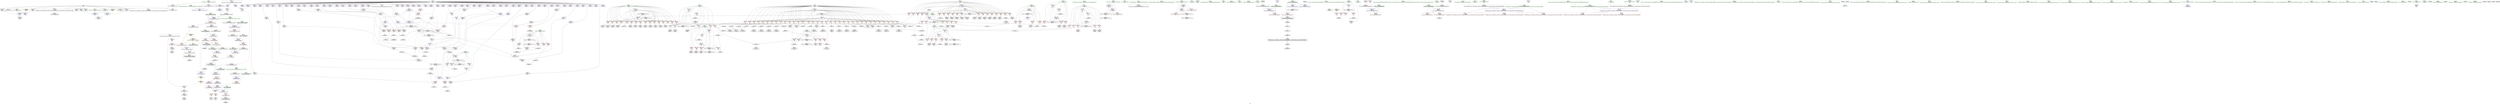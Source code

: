 digraph "SVFG" {
	label="SVFG";

	Node0x562444d77cb0 [shape=record,color=grey,label="{NodeID: 0\nNullPtr}"];
	Node0x562444d77cb0 -> Node0x562444fec590[style=solid];
	Node0x562444d77cb0 -> Node0x562444fec690[style=solid];
	Node0x562444d77cb0 -> Node0x562444fec760[style=solid];
	Node0x562444d77cb0 -> Node0x562444fec830[style=solid];
	Node0x562444d77cb0 -> Node0x562444fec900[style=solid];
	Node0x562444d77cb0 -> Node0x562444fec9d0[style=solid];
	Node0x562444d77cb0 -> Node0x562444fecaa0[style=solid];
	Node0x562444d77cb0 -> Node0x562444fecb70[style=solid];
	Node0x562444d77cb0 -> Node0x562444fecc40[style=solid];
	Node0x562444d77cb0 -> Node0x562444fecd10[style=solid];
	Node0x562444d77cb0 -> Node0x562444fecde0[style=solid];
	Node0x562444d77cb0 -> Node0x56244500a870[style=solid];
	Node0x562445085de0 [shape=record,color=black,label="{NodeID: 941\n836 = PHI(827, )\n0th arg _ZStorSt13_Ios_FmtflagsS_ }"];
	Node0x562445085de0 -> Node0x56244500d550[style=solid];
	Node0x562444ff8e40 [shape=record,color=red,label="{NodeID: 443\n452\<--451\n\<--arrayidx163\nmain\n}"];
	Node0x562444ff8e40 -> Node0x56244501b9c0[style=solid];
	Node0x562444ffc390 [shape=record,color=purple,label="{NodeID: 277\n633\<--8\narrayidx278\<--dp\nmain\n}"];
	Node0x562444fed0b0 [shape=record,color=black,label="{NodeID: 111\n15\<--13\n\<--_ZSt4cout\nCan only get source location for instruction, argument, global var or function.}"];
	Node0x562444fed0b0 -> Node0x562444ffd5d0[style=solid];
	Node0x562444fed0b0 -> Node0x562444ffd6a0[style=solid];
	Node0x56244501c140 [shape=record,color=grey,label="{NodeID: 720\n514 = cmp(502, 513, )\n}"];
	Node0x562444ff6190 [shape=record,color=red,label="{NodeID: 388\n401\<--85\n\<--k91\nmain\n}"];
	Node0x562444ff6190 -> Node0x562444ff3b60[style=solid];
	Node0x562444ff1730 [shape=record,color=purple,label="{NodeID: 222\n259\<--8\narrayidx63\<--dp\nmain\n}"];
	Node0x562444feda00 [shape=record,color=green,label="{NodeID: 56\n111\<--112\n_ZNSt8ios_base15sync_with_stdioEb\<--_ZNSt8ios_base15sync_with_stdioEb_field_insensitive\n}"];
	Node0x562445016ec0 [shape=record,color=grey,label="{NodeID: 665\n323 = Binary(322, 147, )\n}"];
	Node0x562445016ec0 -> Node0x56244500b740[style=solid];
	Node0x56244500b8e0 [shape=record,color=blue,label="{NodeID: 499\n95\<--110\ncleanup.cond109\<--\nmain\n}"];
	Node0x56244500b8e0 -> Node0x562444ff7030[style=dashed];
	Node0x56244500b8e0 -> Node0x56244500b8e0[style=dashed];
	Node0x56244500b8e0 -> Node0x56244500ba80[style=dashed];
	Node0x56244500b8e0 -> Node0x562445057460[style=dashed];
	Node0x562444fff170 [shape=record,color=red,label="{NodeID: 333\n380\<--75\n\<--i\nmain\n}"];
	Node0x562444fff170 -> Node0x562444ff3750[style=solid];
	Node0x562444ff4a00 [shape=record,color=black,label="{NodeID: 167\n485\<--484\nidxprom185\<--\nmain\n}"];
	Node0x562444fb4650 [shape=record,color=green,label="{NodeID: 1\n7\<--1\n__dso_handle\<--dummyObj\nGlob }"];
	Node0x562445085f20 [shape=record,color=black,label="{NodeID: 942\n837 = PHI(828, )\n1st arg _ZStorSt13_Ios_FmtflagsS_ }"];
	Node0x562445085f20 -> Node0x56244500d620[style=solid];
	Node0x562444ff8f10 [shape=record,color=red,label="{NodeID: 444\n462\<--461\n\<--arrayidx169\nmain\n}"];
	Node0x562444ff8f10 -> Node0x5624450183c0[style=solid];
	Node0x562444ffc460 [shape=record,color=purple,label="{NodeID: 278\n636\<--8\narrayidx280\<--dp\nmain\n}"];
	Node0x562444ffc460 -> Node0x562444ff94c0[style=solid];
	Node0x562444fed1b0 [shape=record,color=black,label="{NodeID: 112\n44\<--45\n\<--_ZNSt8ios_base4InitD1Ev\nCan only get source location for instruction, argument, global var or function.}"];
	Node0x56244501c2c0 [shape=record,color=grey,label="{NodeID: 721\n332 = cmp(330, 331, )\n}"];
	Node0x562444ff6260 [shape=record,color=red,label="{NodeID: 389\n412\<--85\n\<--k91\nmain\n}"];
	Node0x562444ff6260 -> Node0x562444ff3dd0[style=solid];
	Node0x562444ff1800 [shape=record,color=purple,label="{NodeID: 223\n262\<--8\narrayidx65\<--dp\nmain\n}"];
	Node0x562444fedb00 [shape=record,color=green,label="{NodeID: 57\n121\<--122\n_ZNSt8ios_base4setfESt13_Ios_Fmtflags\<--_ZNSt8ios_base4setfESt13_Ios_Fmtflags_field_insensitive\n}"];
	Node0x562445017040 [shape=record,color=grey,label="{NodeID: 666\n330 = Binary(329, 147, )\n}"];
	Node0x562445017040 -> Node0x56244501c2c0[style=solid];
	Node0x56244500b9b0 [shape=record,color=blue,label="{NodeID: 500\n91\<--344\ncleanup.cond\<--\nmain\n}"];
	Node0x56244500b9b0 -> Node0x562444ff6e90[style=dashed];
	Node0x56244500b9b0 -> Node0x562444ff6f60[style=dashed];
	Node0x56244500b9b0 -> Node0x56244500b810[style=dashed];
	Node0x56244500b9b0 -> Node0x562445056f60[style=dashed];
	Node0x562444fff240 [shape=record,color=red,label="{NodeID: 334\n393\<--75\n\<--i\nmain\n}"];
	Node0x562444fff240 -> Node0x562445016d40[style=solid];
	Node0x562444ff4ad0 [shape=record,color=black,label="{NodeID: 168\n493\<--492\nidxprom191\<--add190\nmain\n}"];
	Node0x562444fc0530 [shape=record,color=green,label="{NodeID: 2\n13\<--1\n_ZSt4cout\<--dummyObj\nGlob }"];
	Node0x562445086060 [shape=record,color=black,label="{NodeID: 943\n884 = PHI(796, )\n0th arg __clang_call_terminate }"];
	Node0x562444ff8fe0 [shape=record,color=red,label="{NodeID: 445\n476\<--475\n\<--arrayidx179\nmain\n}"];
	Node0x562444ff8fe0 -> Node0x562445014700[style=solid];
	Node0x562444ffc530 [shape=record,color=purple,label="{NodeID: 279\n644\<--8\narrayidx285\<--dp\nmain\n}"];
	Node0x562444fed2b0 [shape=record,color=black,label="{NodeID: 113\n60\<--108\nmain_ret\<--\nmain\n}"];
	Node0x56244501c440 [shape=record,color=grey,label="{NodeID: 722\n619 = cmp(617, 618, )\n}"];
	Node0x562444ff6330 [shape=record,color=red,label="{NodeID: 390\n427\<--85\n\<--k91\nmain\n}"];
	Node0x562444ff6330 -> Node0x562444ff4040[style=solid];
	Node0x562444ff18d0 [shape=record,color=purple,label="{NodeID: 224\n265\<--8\narrayidx67\<--dp\nmain\n}"];
	Node0x562444ff18d0 -> Node0x562444ff8960[style=solid];
	Node0x562444fedc00 [shape=record,color=green,label="{NodeID: 58\n131\<--132\n_ZNSt8ios_base9precisionEl\<--_ZNSt8ios_base9precisionEl_field_insensitive\n}"];
	Node0x5624450171c0 [shape=record,color=grey,label="{NodeID: 667\n329 = Binary(327, 328, )\n}"];
	Node0x5624450171c0 -> Node0x562445017040[style=solid];
	Node0x56244500ba80 [shape=record,color=blue,label="{NodeID: 501\n95\<--344\ncleanup.cond109\<--\nmain\n}"];
	Node0x56244500ba80 -> Node0x562444ff7030[style=dashed];
	Node0x56244500ba80 -> Node0x56244500b8e0[style=dashed];
	Node0x56244500ba80 -> Node0x562445057460[style=dashed];
	Node0x562444fff310 [shape=record,color=red,label="{NodeID: 335\n406\<--75\n\<--i\nmain\n}"];
	Node0x562444fff310 -> Node0x562444ff3c30[style=solid];
	Node0x562444ff4ba0 [shape=record,color=black,label="{NodeID: 169\n496\<--495\nidxprom193\<--\nmain\n}"];
	Node0x562444fc05c0 [shape=record,color=green,label="{NodeID: 3\n16\<--1\n.str\<--dummyObj\nGlob }"];
	Node0x5624450861a0 [shape=record,color=black,label="{NodeID: 944\n818 = PHI(713, )\n0th arg _ZStoRRSt13_Ios_FmtflagsS_ }"];
	Node0x5624450861a0 -> Node0x56244500d2e0[style=solid];
	Node0x562444ff90b0 [shape=record,color=red,label="{NodeID: 446\n487\<--486\n\<--arrayidx186\nmain\n}"];
	Node0x562444ff90b0 -> Node0x562445017f40[style=solid];
	Node0x562444ffc600 [shape=record,color=purple,label="{NodeID: 280\n647\<--8\narrayidx287\<--dp\nmain\n}"];
	Node0x562444ff1ef0 [shape=record,color=black,label="{NodeID: 114\n115\<--114\n\<--vbase.offset.ptr\nmain\n}"];
	Node0x562444ff1ef0 -> Node0x562444ff82e0[style=solid];
	Node0x56244501c5c0 [shape=record,color=grey,label="{NodeID: 723\n233 = cmp(230, 232, )\n}"];
	Node0x562444ff6400 [shape=record,color=red,label="{NodeID: 391\n449\<--85\n\<--k91\nmain\n}"];
	Node0x562444ff6400 -> Node0x562444ff42b0[style=solid];
	Node0x562444ff19a0 [shape=record,color=purple,label="{NodeID: 225\n271\<--8\narrayidx71\<--dp\nmain\n}"];
	Node0x562444fedd00 [shape=record,color=green,label="{NodeID: 59\n137\<--138\nfreopen\<--freopen_field_insensitive\n}"];
	Node0x562445058d60 [shape=record,color=yellow,style=double,label="{NodeID: 834\n2V_1 = ENCHI(MR_2V_0)\npts\{1 \}\nFun[main]|{|<s1>4}}"];
	Node0x562445058d60 -> Node0x562444ffd5d0[style=dashed];
	Node0x562445058d60:s1 -> Node0x5624450022d0[style=dashed,color=red];
	Node0x562445017340 [shape=record,color=grey,label="{NodeID: 668\n322 = Binary(320, 321, )\n}"];
	Node0x562445017340 -> Node0x562445016ec0[style=solid];
	Node0x56244500bb50 [shape=record,color=blue,label="{NodeID: 502\n429\<--418\narrayidx156\<--cond149\nmain\n}"];
	Node0x56244500bb50 -> Node0x562444ff8e40[style=dashed];
	Node0x56244500bb50 -> Node0x562444ff8f10[style=dashed];
	Node0x56244500bb50 -> Node0x562444ff8fe0[style=dashed];
	Node0x56244500bb50 -> Node0x562444ff90b0[style=dashed];
	Node0x56244500bb50 -> Node0x56244500bdc0[style=dashed];
	Node0x562444fff3e0 [shape=record,color=red,label="{NodeID: 336\n419\<--75\n\<--i\nmain\n}"];
	Node0x562444fff3e0 -> Node0x562445019bc0[style=solid];
	Node0x562444ff4c70 [shape=record,color=black,label="{NodeID: 170\n499\<--498\nidxprom195\<--\nmain\n}"];
	Node0x562444fc0650 [shape=record,color=green,label="{NodeID: 4\n18\<--1\n.str.1\<--dummyObj\nGlob }"];
	Node0x5624450862e0 [shape=record,color=black,label="{NodeID: 945\n819 = PHI(712, )\n1st arg _ZStoRRSt13_Ios_FmtflagsS_ }"];
	Node0x5624450862e0 -> Node0x56244500d3b0[style=solid];
	Node0x562444ff9180 [shape=record,color=red,label="{NodeID: 447\n513\<--512\n\<--arrayidx203\nmain\n}"];
	Node0x562444ff9180 -> Node0x56244501c140[style=solid];
	Node0x562444ffc6d0 [shape=record,color=purple,label="{NodeID: 281\n650\<--8\narrayidx289\<--dp\nmain\n}"];
	Node0x562444ffc6d0 -> Node0x562444ff9590[style=solid];
	Node0x562444ff1fc0 [shape=record,color=black,label="{NodeID: 115\n118\<--117\n\<--add.ptr\nmain\n|{<s0>4}}"];
	Node0x562444ff1fc0:s0 -> Node0x562445086a60[style=solid,color=red];
	Node0x56244501c740 [shape=record,color=grey,label="{NodeID: 724\n225 = cmp(222, 224, )\n}"];
	Node0x562444ff64d0 [shape=record,color=red,label="{NodeID: 392\n459\<--85\n\<--k91\nmain\n}"];
	Node0x562444ff64d0 -> Node0x562444ff4520[style=solid];
	Node0x562444ff1a70 [shape=record,color=purple,label="{NodeID: 226\n272\<--8\narrayidx72\<--dp\nmain\n}"];
	Node0x562444fede00 [shape=record,color=green,label="{NodeID: 60\n144\<--145\n_ZNSirsERi\<--_ZNSirsERi_field_insensitive\n}"];
	Node0x5624450174c0 [shape=record,color=grey,label="{NodeID: 669\n247 = Binary(246, 147, )\n}"];
	Node0x5624450174c0 -> Node0x562444ff2b20[style=solid];
	Node0x56244500bc20 [shape=record,color=blue,label="{NodeID: 503\n69\<--433\nexn.slot\<--\nmain\n}"];
	Node0x56244500bc20 -> Node0x562444ffdc50[style=dashed];
	Node0x562444fff4b0 [shape=record,color=red,label="{NodeID: 337\n442\<--75\n\<--i\nmain\n}"];
	Node0x562444fff4b0 -> Node0x5624450195c0[style=solid];
	Node0x562444ff4d40 [shape=record,color=black,label="{NodeID: 171\n505\<--504\nidxprom198\<--add197\nmain\n}"];
	Node0x562444fc06e0 [shape=record,color=green,label="{NodeID: 5\n20\<--1\nstdin\<--dummyObj\nGlob }"];
	Node0x562445086420 [shape=record,color=black,label="{NodeID: 946\n851 = PHI(780, )\n0th arg _ZNSt11char_traitsIcE7compareEPKcS2_m }"];
	Node0x562445086420 -> Node0x56244500d6f0[style=solid];
	Node0x562444ff9250 [shape=record,color=red,label="{NodeID: 448\n528\<--527\n\<--arrayidx213\nmain\n}"];
	Node0x562444ff9250 -> Node0x562445013620[style=solid];
	Node0x562444ffc7a0 [shape=record,color=purple,label="{NodeID: 282\n134\<--16\n\<--.str\nmain\n}"];
	Node0x562444ff2090 [shape=record,color=black,label="{NodeID: 116\n125\<--124\n\<--vbase.offset.ptr3\nmain\n}"];
	Node0x562444ff2090 -> Node0x562444ff83b0[style=solid];
	Node0x56244501c8c0 [shape=record,color=grey,label="{NodeID: 725\n790 = cmp(787, 108, )\n}"];
	Node0x56244501c8c0 -> Node0x56244501a4c0[style=solid];
	Node0x562444ff65a0 [shape=record,color=red,label="{NodeID: 393\n473\<--85\n\<--k91\nmain\n}"];
	Node0x562444ff65a0 -> Node0x562444ff4790[style=solid];
	Node0x562444ff1b40 [shape=record,color=purple,label="{NodeID: 227\n273\<--8\narrayidx73\<--dp\nmain\n}"];
	Node0x562444ff1b40 -> Node0x562444ff8a30[style=solid];
	Node0x562444fedf00 [shape=record,color=green,label="{NodeID: 61\n154\<--155\n_ZNSt7__cxx1112basic_stringIcSt11char_traitsIcESaIcEEC1Ev\<--_ZNSt7__cxx1112basic_stringIcSt11char_traitsIcESaIcEEC1Ev_field_insensitive\n}"];
	Node0x562445058f50 [shape=record,color=yellow,style=double,label="{NodeID: 836\n6V_1 = ENCHI(MR_6V_0)\npts\{64 \}\nFun[main]}"];
	Node0x562445058f50 -> Node0x562444ffd910[style=dashed];
	Node0x562445017640 [shape=record,color=grey,label="{NodeID: 670\n269 = Binary(268, 147, )\n}"];
	Node0x562445017640 -> Node0x562444ff2e60[style=solid];
	Node0x56244500bcf0 [shape=record,color=blue,label="{NodeID: 504\n71\<--435\nehselector.slot\<--\nmain\n}"];
	Node0x56244500bcf0 -> Node0x562444ffdd20[style=dashed];
	Node0x562444fff580 [shape=record,color=red,label="{NodeID: 338\n453\<--75\n\<--i\nmain\n}"];
	Node0x562444fff580 -> Node0x562444ff4380[style=solid];
	Node0x562444ff4e10 [shape=record,color=black,label="{NodeID: 172\n508\<--507\nidxprom200\<--\nmain\n}"];
	Node0x562444fc0770 [shape=record,color=green,label="{NodeID: 6\n21\<--1\n.str.2\<--dummyObj\nGlob }"];
	Node0x562445086560 [shape=record,color=black,label="{NodeID: 947\n852 = PHI(784, )\n1st arg _ZNSt11char_traitsIcE7compareEPKcS2_m }"];
	Node0x562445086560 -> Node0x56244500d7c0[style=solid];
	Node0x562444ff9320 [shape=record,color=red,label="{NodeID: 449\n567\<--566\n\<--arrayidx236\nmain\n}"];
	Node0x562444ff9320 -> Node0x56244501cbc0[style=solid];
	Node0x562444ffc870 [shape=record,color=purple,label="{NodeID: 283\n135\<--18\n\<--.str.1\nmain\n}"];
	Node0x562444ff2160 [shape=record,color=black,label="{NodeID: 117\n128\<--127\n\<--add.ptr5\nmain\n|{<s0>5}}"];
	Node0x562444ff2160:s0 -> Node0x562445085b00[style=solid,color=red];
	Node0x56244501ca40 [shape=record,color=grey,label="{NodeID: 726\n178 = cmp(176, 177, )\n}"];
	Node0x562444ff6670 [shape=record,color=red,label="{NodeID: 394\n484\<--85\n\<--k91\nmain\n}"];
	Node0x562444ff6670 -> Node0x562444ff4a00[style=solid];
	Node0x562444ff1c10 [shape=record,color=purple,label="{NodeID: 228\n281\<--8\narrayidx79\<--dp\nmain\n}"];
	Node0x562444fee000 [shape=record,color=green,label="{NodeID: 62\n157\<--158\n_ZStrsIcSt11char_traitsIcESaIcEERSt13basic_istreamIT_T0_ES7_RNSt7__cxx1112basic_stringIS4_S5_T1_EE\<--_ZStrsIcSt11char_traitsIcESaIcEERSt13basic_istreamIT_T0_ES7_RNSt7__cxx1112basic_stringIS4_S5_T1_EE_field_insensitive\n}"];
	Node0x5624450177c0 [shape=record,color=grey,label="{NodeID: 671\n275 = Binary(274, 147, )\n}"];
	Node0x5624450177c0 -> Node0x562445014160[style=solid];
	Node0x56244500bdc0 [shape=record,color=blue,label="{NodeID: 505\n500\<--490\narrayidx196\<--cond189\nmain\n}"];
	Node0x56244500bdc0 -> Node0x562444ff8b00[style=dashed];
	Node0x56244500bdc0 -> Node0x562444ff8bd0[style=dashed];
	Node0x56244500bdc0 -> Node0x562444ff8ca0[style=dashed];
	Node0x56244500bdc0 -> Node0x562444ff8d70[style=dashed];
	Node0x56244500bdc0 -> Node0x562444ff8e40[style=dashed];
	Node0x56244500bdc0 -> Node0x562444ff8f10[style=dashed];
	Node0x56244500bdc0 -> Node0x562444ff8fe0[style=dashed];
	Node0x56244500bdc0 -> Node0x562444ff90b0[style=dashed];
	Node0x56244500bdc0 -> Node0x562444ff9180[style=dashed];
	Node0x56244500bdc0 -> Node0x562444ff9250[style=dashed];
	Node0x56244500bdc0 -> Node0x56244500bb50[style=dashed];
	Node0x56244500bdc0 -> Node0x56244500bdc0[style=dashed];
	Node0x56244500bdc0 -> Node0x562445057960[style=dashed];
	Node0x562444fff650 [shape=record,color=red,label="{NodeID: 339\n466\<--75\n\<--i\nmain\n}"];
	Node0x562444fff650 -> Node0x562445018540[style=solid];
	Node0x562444ff4ee0 [shape=record,color=black,label="{NodeID: 173\n511\<--510\nidxprom202\<--\nmain\n}"];
	Node0x562444fc0800 [shape=record,color=green,label="{NodeID: 7\n23\<--1\n.str.3\<--dummyObj\nGlob }"];
	Node0x5624450866a0 [shape=record,color=black,label="{NodeID: 948\n853 = PHI(786, )\n2nd arg _ZNSt11char_traitsIcE7compareEPKcS2_m }"];
	Node0x5624450866a0 -> Node0x56244500d890[style=solid];
	Node0x562444ff93f0 [shape=record,color=red,label="{NodeID: 450\n582\<--581\n\<--arrayidx246\nmain\n}"];
	Node0x562444ff93f0 -> Node0x5624450157e0[style=solid];
	Node0x562444ffc940 [shape=record,color=purple,label="{NodeID: 284\n140\<--21\n\<--.str.2\nmain\n}"];
	Node0x562444ff2230 [shape=record,color=black,label="{NodeID: 118\n136\<--133\ncall7\<--\nmain\n}"];
	Node0x56244501cbc0 [shape=record,color=grey,label="{NodeID: 727\n570 = cmp(567, 569, )\n}"];
	Node0x562444ff6740 [shape=record,color=red,label="{NodeID: 395\n498\<--85\n\<--k91\nmain\n}"];
	Node0x562444ff6740 -> Node0x562444ff4c70[style=solid];
	Node0x562444ff1ce0 [shape=record,color=purple,label="{NodeID: 229\n284\<--8\narrayidx81\<--dp\nmain\n}"];
	Node0x562444fee100 [shape=record,color=green,label="{NodeID: 63\n162\<--163\nllvm.memset.p0i8.i64\<--llvm.memset.p0i8.i64_field_insensitive\n}"];
	Node0x562445059110 [shape=record,color=yellow,style=double,label="{NodeID: 838\n10V_1 = ENCHI(MR_10V_0)\npts\{70 \}\nFun[main]}"];
	Node0x562445059110 -> Node0x56244500b260[style=dashed];
	Node0x562445059110 -> Node0x56244500bc20[style=dashed];
	Node0x562445017940 [shape=record,color=grey,label="{NodeID: 672\n546 = Binary(545, 147, )\n}"];
	Node0x562445017940 -> Node0x56244501bb40[style=solid];
	Node0x56244500be90 [shape=record,color=blue,label="{NodeID: 506\n81\<--530\ncandidate\<--cond215\nmain\n}"];
	Node0x56244500be90 -> Node0x562445000830[style=dashed];
	Node0x56244500be90 -> Node0x562445000900[style=dashed];
	Node0x56244500be90 -> Node0x56244500be90[style=dashed];
	Node0x56244500be90 -> Node0x562445055b60[style=dashed];
	Node0x562444fff720 [shape=record,color=red,label="{NodeID: 340\n478\<--75\n\<--i\nmain\n}"];
	Node0x562444fff720 -> Node0x562444ff4860[style=solid];
	Node0x562444ff4fb0 [shape=record,color=black,label="{NodeID: 174\n520\<--519\nidxprom208\<--add207\nmain\n}"];
	Node0x562444fb55c0 [shape=record,color=green,label="{NodeID: 8\n25\<--1\nstdout\<--dummyObj\nGlob }"];
	Node0x5624450867e0 [shape=record,color=black,label="{NodeID: 949\n763 = PHI(89, )\n0th arg _ZSteqIcEN9__gnu_cxx11__enable_ifIXsr9__is_charIT_EE7__valueEbE6__typeERKNSt7__cxx1112basic_stringIS2_St11char_traitsIS2_ESaIS2_EEESC_ }"];
	Node0x5624450867e0 -> Node0x56244500d140[style=solid];
	Node0x562444ff94c0 [shape=record,color=red,label="{NodeID: 451\n637\<--636\n\<--arrayidx280\nmain\n}"];
	Node0x562444ff94c0 -> Node0x56244501be40[style=solid];
	Node0x562444ffca10 [shape=record,color=purple,label="{NodeID: 285\n141\<--23\n\<--.str.3\nmain\n}"];
	Node0x562444ff2300 [shape=record,color=black,label="{NodeID: 119\n142\<--139\ncall8\<--\nmain\n}"];
	Node0x56244501cd40 [shape=record,color=grey,label="{NodeID: 728\n151 = cmp(149, 150, )\n}"];
	Node0x562444ff6810 [shape=record,color=red,label="{NodeID: 396\n510\<--85\n\<--k91\nmain\n}"];
	Node0x562444ff6810 -> Node0x562444ff4ee0[style=solid];
	Node0x562444ff1db0 [shape=record,color=purple,label="{NodeID: 230\n287\<--8\narrayidx83\<--dp\nmain\n}"];
	Node0x562444ff1db0 -> Node0x56244500b0c0[style=solid];
	Node0x562444fee200 [shape=record,color=green,label="{NodeID: 64\n165\<--166\n_ZNKSt7__cxx1112basic_stringIcSt11char_traitsIcESaIcEE6lengthEv\<--_ZNKSt7__cxx1112basic_stringIcSt11char_traitsIcESaIcEE6lengthEv_field_insensitive\n}"];
	Node0x5624450591f0 [shape=record,color=yellow,style=double,label="{NodeID: 839\n12V_1 = ENCHI(MR_12V_0)\npts\{72 \}\nFun[main]}"];
	Node0x5624450591f0 -> Node0x56244500b330[style=dashed];
	Node0x5624450591f0 -> Node0x56244500bcf0[style=dashed];
	Node0x562445017ac0 [shape=record,color=grey,label="{NodeID: 673\n534 = Binary(533, 147, )\n}"];
	Node0x562445017ac0 -> Node0x56244500bf60[style=solid];
	Node0x56244500bf60 [shape=record,color=blue,label="{NodeID: 507\n85\<--534\nk91\<--inc217\nmain\n}"];
	Node0x56244500bf60 -> Node0x562445001a10[style=dashed];
	Node0x56244500bf60 -> Node0x562444ff5e50[style=dashed];
	Node0x56244500bf60 -> Node0x562444ff5f20[style=dashed];
	Node0x56244500bf60 -> Node0x562444ff5ff0[style=dashed];
	Node0x56244500bf60 -> Node0x562444ff60c0[style=dashed];
	Node0x56244500bf60 -> Node0x562444ff6190[style=dashed];
	Node0x56244500bf60 -> Node0x562444ff6260[style=dashed];
	Node0x56244500bf60 -> Node0x562444ff6330[style=dashed];
	Node0x56244500bf60 -> Node0x562444ff6400[style=dashed];
	Node0x56244500bf60 -> Node0x562444ff64d0[style=dashed];
	Node0x56244500bf60 -> Node0x562444ff65a0[style=dashed];
	Node0x56244500bf60 -> Node0x562444ff6670[style=dashed];
	Node0x56244500bf60 -> Node0x562444ff6740[style=dashed];
	Node0x56244500bf60 -> Node0x562444ff6810[style=dashed];
	Node0x56244500bf60 -> Node0x562444ff68e0[style=dashed];
	Node0x56244500bf60 -> Node0x562444ff69b0[style=dashed];
	Node0x56244500bf60 -> Node0x56244500bf60[style=dashed];
	Node0x56244500bf60 -> Node0x562445056560[style=dashed];
	Node0x562444fff7f0 [shape=record,color=red,label="{NodeID: 341\n491\<--75\n\<--i\nmain\n}"];
	Node0x562444fff7f0 -> Node0x5624450180c0[style=solid];
	Node0x562444ff5080 [shape=record,color=black,label="{NodeID: 175\n523\<--522\nidxprom210\<--\nmain\n}"];
	Node0x562444fb5650 [shape=record,color=green,label="{NodeID: 9\n26\<--1\n_ZSt3cin\<--dummyObj\nGlob }"];
	Node0x562445086920 [shape=record,color=black,label="{NodeID: 950\n764 = PHI(93, )\n1st arg _ZSteqIcEN9__gnu_cxx11__enable_ifIXsr9__is_charIT_EE7__valueEbE6__typeERKNSt7__cxx1112basic_stringIS2_St11char_traitsIS2_ESaIS2_EEESC_ }"];
	Node0x562445086920 -> Node0x56244500d210[style=solid];
	Node0x562444ff9590 [shape=record,color=red,label="{NodeID: 452\n651\<--650\n\<--arrayidx289\nmain\n}"];
	Node0x562444ff9590 -> Node0x562445014ca0[style=solid];
	Node0x562444ffcae0 [shape=record,color=purple,label="{NodeID: 286\n665\<--27\n\<--.str.4\nmain\n}"];
	Node0x562444ff23d0 [shape=record,color=black,label="{NodeID: 120\n167\<--164\nconv\<--call11\nmain\n}"];
	Node0x562444ff23d0 -> Node0x56244500ab10[style=solid];
	Node0x56244501cec0 [shape=record,color=grey,label="{NodeID: 729\n194 = cmp(186, 193, )\n}"];
	Node0x562444ff68e0 [shape=record,color=red,label="{NodeID: 397\n525\<--85\n\<--k91\nmain\n}"];
	Node0x562444ff68e0 -> Node0x562444ff5150[style=solid];
	Node0x562444ff9e70 [shape=record,color=purple,label="{NodeID: 231\n372\<--8\narrayidx119\<--dp\nmain\n}"];
	Node0x562444fee300 [shape=record,color=green,label="{NodeID: 65\n341\<--342\n_ZNKSt7__cxx1112basic_stringIcSt11char_traitsIcESaIcEE6substrEmm\<--_ZNKSt7__cxx1112basic_stringIcSt11char_traitsIcESaIcEE6substrEmm_field_insensitive\n}"];
	Node0x562445017c40 [shape=record,color=grey,label="{NodeID: 674\n291 = Binary(290, 147, )\n}"];
	Node0x562445017c40 -> Node0x56244500b190[style=solid];
	Node0x56244500c030 [shape=record,color=blue,label="{NodeID: 508\n83\<--539\nj87\<--inc220\nmain\n}"];
	Node0x56244500c030 -> Node0x562445000b70[style=dashed];
	Node0x56244500c030 -> Node0x562445000c40[style=dashed];
	Node0x56244500c030 -> Node0x562445000d10[style=dashed];
	Node0x56244500c030 -> Node0x562445000de0[style=dashed];
	Node0x56244500c030 -> Node0x562445000eb0[style=dashed];
	Node0x56244500c030 -> Node0x562445000f80[style=dashed];
	Node0x56244500c030 -> Node0x562445001050[style=dashed];
	Node0x56244500c030 -> Node0x562445001120[style=dashed];
	Node0x56244500c030 -> Node0x5624450011f0[style=dashed];
	Node0x56244500c030 -> Node0x5624450012c0[style=dashed];
	Node0x56244500c030 -> Node0x562445001390[style=dashed];
	Node0x56244500c030 -> Node0x562445001460[style=dashed];
	Node0x56244500c030 -> Node0x562445001530[style=dashed];
	Node0x56244500c030 -> Node0x562445001600[style=dashed];
	Node0x56244500c030 -> Node0x5624450016d0[style=dashed];
	Node0x56244500c030 -> Node0x5624450017a0[style=dashed];
	Node0x56244500c030 -> Node0x562445001870[style=dashed];
	Node0x56244500c030 -> Node0x562445001940[style=dashed];
	Node0x56244500c030 -> Node0x56244500b5a0[style=dashed];
	Node0x56244500c030 -> Node0x56244500c030[style=dashed];
	Node0x56244500c030 -> Node0x56244504f760[style=dashed];
	Node0x562444fff8c0 [shape=record,color=red,label="{NodeID: 342\n503\<--75\n\<--i\nmain\n}"];
	Node0x562444fff8c0 -> Node0x5624450198c0[style=solid];
	Node0x562444ff5150 [shape=record,color=black,label="{NodeID: 176\n526\<--525\nidxprom212\<--\nmain\n}"];
	Node0x562444fb56e0 [shape=record,color=green,label="{NodeID: 10\n27\<--1\n.str.4\<--dummyObj\nGlob }"];
	Node0x562445086a60 [shape=record,color=black,label="{NodeID: 951\n698 = PHI(118, )\n0th arg _ZNSt8ios_base4setfESt13_Ios_Fmtflags }"];
	Node0x562445086a60 -> Node0x56244500cb90[style=solid];
	Node0x562444ff9660 [shape=record,color=red,label="{NodeID: 453\n708\<--700\nthis1\<--this.addr\n_ZNSt8ios_base4setfESt13_Ios_Fmtflags\n}"];
	Node0x562444ff9660 -> Node0x562444ffd0f0[style=solid];
	Node0x562444ff9660 -> Node0x562444ffd1c0[style=solid];
	Node0x562444ffcbb0 [shape=record,color=purple,label="{NodeID: 287\n673\<--29\n\<--.str.5\nmain\n}"];
	Node0x562444ff24a0 [shape=record,color=black,label="{NodeID: 121\n182\<--181\nidxprom\<--add\nmain\n}"];
	Node0x56244501d040 [shape=record,color=grey,label="{NodeID: 730\n866 = cmp(865, 867, )\n}"];
	Node0x562444ff69b0 [shape=record,color=red,label="{NodeID: 398\n533\<--85\n\<--k91\nmain\n}"];
	Node0x562444ff69b0 -> Node0x562445017ac0[style=solid];
	Node0x562444ff9f00 [shape=record,color=purple,label="{NodeID: 232\n375\<--8\narrayidx121\<--dp\nmain\n}"];
	Node0x562444fee400 [shape=record,color=green,label="{NodeID: 66\n353\<--354\n_ZSteqIcEN9__gnu_cxx11__enable_ifIXsr9__is_charIT_EE7__valueEbE6__typeERKNSt7__cxx1112basic_stringIS2_St11char_traitsIS2_ESaIS2_EEESC_\<--_ZSteqIcEN9__gnu_cxx11__enable_ifIXsr9__is_charIT_EE7__valueEbE6__typeERKNSt7__cxx1112basic_stringIS2_St11char_traitsIS2_ESaIS2_EEESC__field_insensitive\n}"];
	Node0x562445017dc0 [shape=record,color=grey,label="{NodeID: 675\n279 = Binary(278, 147, )\n}"];
	Node0x562445017dc0 -> Node0x562444ff2f30[style=solid];
	Node0x56244500c100 [shape=record,color=blue,label="{NodeID: 509\n97\<--147\njj\<--\nmain\n}"];
	Node0x56244500c100 -> Node0x562444ff7100[style=dashed];
	Node0x56244500c100 -> Node0x562444ff71d0[style=dashed];
	Node0x56244500c100 -> Node0x562444ff72a0[style=dashed];
	Node0x56244500c100 -> Node0x562444ff7370[style=dashed];
	Node0x56244500c100 -> Node0x562444ff7440[style=dashed];
	Node0x56244500c100 -> Node0x562444ff7510[style=dashed];
	Node0x56244500c100 -> Node0x56244500c100[style=dashed];
	Node0x56244500c100 -> Node0x56244500c440[style=dashed];
	Node0x56244500c100 -> Node0x562445051060[style=dashed];
	Node0x562444fff990 [shape=record,color=red,label="{NodeID: 343\n518\<--75\n\<--i\nmain\n}"];
	Node0x562444fff990 -> Node0x5624450186c0[style=solid];
	Node0x562444ff5220 [shape=record,color=black,label="{NodeID: 177\n559\<--558\nidxprom231\<--add230\nmain\n}"];
	Node0x562444fb57a0 [shape=record,color=green,label="{NodeID: 11\n29\<--1\n.str.5\<--dummyObj\nGlob }"];
	Node0x562445086ba0 [shape=record,color=black,label="{NodeID: 952\n699 = PHI(120, )\n1st arg _ZNSt8ios_base4setfESt13_Ios_Fmtflags }"];
	Node0x562445086ba0 -> Node0x56244500cc60[style=solid];
	Node0x562444ff9730 [shape=record,color=red,label="{NodeID: 454\n712\<--702\n\<--__fmtfl.addr\n_ZNSt8ios_base4setfESt13_Ios_Fmtflags\n|{<s0>26}}"];
	Node0x562444ff9730:s0 -> Node0x5624450862e0[style=solid,color=red];
	Node0x562444ffcc80 [shape=record,color=purple,label="{NodeID: 288\n903\<--31\nllvm.global_ctors_0\<--llvm.global_ctors\nGlob }"];
	Node0x562444ffcc80 -> Node0x56244500a6a0[style=solid];
	Node0x562444ff2570 [shape=record,color=black,label="{NodeID: 122\n188\<--187\nidxprom17\<--\nmain\n}"];
	Node0x56244501d1c0 [shape=record,color=grey,label="{NodeID: 731\n254 = cmp(245, 253, )\n}"];
	Node0x562444ff6a80 [shape=record,color=red,label="{NodeID: 399\n338\<--87\n\<--len\nmain\n}"];
	Node0x562444ff6a80 -> Node0x562444ff3270[style=solid];
	Node0x562444ff9fd0 [shape=record,color=purple,label="{NodeID: 233\n378\<--8\narrayidx123\<--dp\nmain\n}"];
	Node0x562444ff9fd0 -> Node0x562444ff8b00[style=solid];
	Node0x562444fee500 [shape=record,color=green,label="{NodeID: 67\n360\<--361\n_ZNSt7__cxx1112basic_stringIcSt11char_traitsIcESaIcEED1Ev\<--_ZNSt7__cxx1112basic_stringIcSt11char_traitsIcESaIcEED1Ev_field_insensitive\n}"];
	Node0x562445017f40 [shape=record,color=grey,label="{NodeID: 676\n488 = Binary(487, 147, )\n}"];
	Node0x562445017f40 -> Node0x562445014700[style=solid];
	Node0x56244500c1d0 [shape=record,color=blue,label="{NodeID: 510\n99\<--549\nkk\<--\nmain\n}"];
	Node0x56244500c1d0 -> Node0x562444ff75e0[style=dashed];
	Node0x56244500c1d0 -> Node0x562444ff76b0[style=dashed];
	Node0x56244500c1d0 -> Node0x562444ff7780[style=dashed];
	Node0x56244500c1d0 -> Node0x562444ff7850[style=dashed];
	Node0x56244500c1d0 -> Node0x562444ff7920[style=dashed];
	Node0x56244500c1d0 -> Node0x56244500c370[style=dashed];
	Node0x56244500c1d0 -> Node0x562445036a40[style=dashed];
	Node0x562444fffa60 [shape=record,color=red,label="{NodeID: 344\n545\<--75\n\<--i\nmain\n}"];
	Node0x562444fffa60 -> Node0x562445017940[style=solid];
	Node0x562444ff52f0 [shape=record,color=black,label="{NodeID: 178\n562\<--561\nidxprom233\<--\nmain\n}"];
	Node0x562444fb5860 [shape=record,color=green,label="{NodeID: 12\n32\<--1\n\<--dummyObj\nCan only get source location for instruction, argument, global var or function.}"];
	Node0x562444ff9800 [shape=record,color=red,label="{NodeID: 455\n717\<--704\n\<--__old\n_ZNSt8ios_base4setfESt13_Ios_Fmtflags\n}"];
	Node0x562444ff9800 -> Node0x562444fefed0[style=solid];
	Node0x562444ffcd50 [shape=record,color=purple,label="{NodeID: 289\n904\<--31\nllvm.global_ctors_1\<--llvm.global_ctors\nGlob }"];
	Node0x562444ffcd50 -> Node0x56244500a770[style=solid];
	Node0x562444ff2640 [shape=record,color=black,label="{NodeID: 123\n198\<--197\nidxprom24\<--add23\nmain\n}"];
	Node0x56244501d340 [shape=record,color=grey,label="{NodeID: 732\n777 = cmp(772, 776, )\n}"];
	Node0x562444ff6b50 [shape=record,color=red,label="{NodeID: 400\n348\<--87\n\<--len\nmain\n}"];
	Node0x562444ff6b50 -> Node0x562444ff3410[style=solid];
	Node0x562444ffa0a0 [shape=record,color=purple,label="{NodeID: 234\n382\<--8\narrayidx125\<--dp\nmain\n}"];
	Node0x562444fee600 [shape=record,color=green,label="{NodeID: 68\n667\<--668\n_ZStlsISt11char_traitsIcEERSt13basic_ostreamIcT_ES5_PKc\<--_ZStlsISt11char_traitsIcEERSt13basic_ostreamIcT_ES5_PKc_field_insensitive\n}"];
	Node0x5624450180c0 [shape=record,color=grey,label="{NodeID: 677\n492 = Binary(491, 147, )\n}"];
	Node0x5624450180c0 -> Node0x562444ff4ad0[style=solid];
	Node0x56244500c2a0 [shape=record,color=blue,label="{NodeID: 511\n597\<--587\narrayidx257\<--cond250\nmain\n}"];
	Node0x56244500c2a0 -> Node0x562444ff9320[style=dashed];
	Node0x56244500c2a0 -> Node0x562444ff93f0[style=dashed];
	Node0x56244500c2a0 -> Node0x56244500c2a0[style=dashed];
	Node0x56244500c2a0 -> Node0x562445036f40[style=dashed];
	Node0x562444fffb30 [shape=record,color=red,label="{NodeID: 345\n553\<--75\n\<--i\nmain\n}"];
	Node0x562444fffb30 -> Node0x562445019740[style=solid];
	Node0x562444ff53c0 [shape=record,color=black,label="{NodeID: 179\n565\<--564\nidxprom235\<--\nmain\n}"];
	Node0x562444fb5920 [shape=record,color=green,label="{NodeID: 13\n108\<--1\n\<--dummyObj\nCan only get source location for instruction, argument, global var or function.}"];
	Node0x562444ff98d0 [shape=record,color=red,label="{NodeID: 456\n710\<--709\n\<--_M_flags\n_ZNSt8ios_base4setfESt13_Ios_Fmtflags\n}"];
	Node0x562444ff98d0 -> Node0x56244500cd30[style=solid];
	Node0x562444ffce50 [shape=record,color=purple,label="{NodeID: 290\n905\<--31\nllvm.global_ctors_2\<--llvm.global_ctors\nGlob }"];
	Node0x562444ffce50 -> Node0x56244500a870[style=solid];
	Node0x562444ff2710 [shape=record,color=black,label="{NodeID: 124\n205\<--204\nidxprom28\<--\nmain\n}"];
	Node0x562444ff6c20 [shape=record,color=red,label="{NodeID: 401\n369\<--87\n\<--len\nmain\n}"];
	Node0x562444ff6c20 -> Node0x56244501b0c0[style=solid];
	Node0x562444ffa170 [shape=record,color=purple,label="{NodeID: 235\n385\<--8\narrayidx127\<--dp\nmain\n}"];
	Node0x562444fee700 [shape=record,color=green,label="{NodeID: 69\n671\<--672\n_ZNSolsEi\<--_ZNSolsEi_field_insensitive\n}"];
	Node0x562445018240 [shape=record,color=grey,label="{NodeID: 678\n539 = Binary(538, 147, )\n}"];
	Node0x562445018240 -> Node0x56244500c030[style=solid];
	Node0x56244500c370 [shape=record,color=blue,label="{NodeID: 512\n99\<--601\nkk\<--inc259\nmain\n}"];
	Node0x56244500c370 -> Node0x562444ff75e0[style=dashed];
	Node0x56244500c370 -> Node0x562444ff76b0[style=dashed];
	Node0x56244500c370 -> Node0x562444ff7780[style=dashed];
	Node0x56244500c370 -> Node0x562444ff7850[style=dashed];
	Node0x56244500c370 -> Node0x562444ff7920[style=dashed];
	Node0x56244500c370 -> Node0x56244500c370[style=dashed];
	Node0x56244500c370 -> Node0x562445036a40[style=dashed];
	Node0x562444fffc00 [shape=record,color=red,label="{NodeID: 346\n557\<--75\n\<--i\nmain\n}"];
	Node0x562444fffc00 -> Node0x5624450192c0[style=solid];
	Node0x562444ff5490 [shape=record,color=black,label="{NodeID: 180\n574\<--573\nidxprom241\<--add240\nmain\n}"];
	Node0x562444fb5a20 [shape=record,color=green,label="{NodeID: 14\n110\<--1\n\<--dummyObj\nCan only get source location for instruction, argument, global var or function.}"];
	Node0x562444ff99a0 [shape=record,color=red,label="{NodeID: 457\n730\<--722\nthis1\<--this.addr\n_ZNSt8ios_base9precisionEl\n}"];
	Node0x562444ff99a0 -> Node0x562444ffd290[style=solid];
	Node0x562444ff99a0 -> Node0x562444ffd360[style=solid];
	Node0x562444ffcf50 [shape=record,color=purple,label="{NodeID: 291\n114\<--113\nvbase.offset.ptr\<--vtable\nmain\n}"];
	Node0x562444ffcf50 -> Node0x562444ff1ef0[style=solid];
	Node0x562444ff27e0 [shape=record,color=black,label="{NodeID: 125\n215\<--214\nidxprom34\<--add33\nmain\n}"];
	Node0x562444ff6cf0 [shape=record,color=red,label="{NodeID: 402\n394\<--87\n\<--len\nmain\n}"];
	Node0x562444ff6cf0 -> Node0x562445016d40[style=solid];
	Node0x562444ffa240 [shape=record,color=purple,label="{NodeID: 236\n388\<--8\narrayidx129\<--dp\nmain\n}"];
	Node0x562444ffa240 -> Node0x562444ff8bd0[style=solid];
	Node0x562444fee800 [shape=record,color=green,label="{NodeID: 70\n679\<--680\n_ZStlsISt11char_traitsIcEERSt13basic_ostreamIcT_ES5_c\<--_ZStlsISt11char_traitsIcEERSt13basic_ostreamIcT_ES5_c_field_insensitive\n}"];
	Node0x5624450183c0 [shape=record,color=grey,label="{NodeID: 679\n463 = Binary(462, 147, )\n}"];
	Node0x5624450183c0 -> Node0x56244501b9c0[style=solid];
	Node0x56244500c440 [shape=record,color=blue,label="{NodeID: 513\n97\<--606\njj\<--inc262\nmain\n}"];
	Node0x56244500c440 -> Node0x562444ff7100[style=dashed];
	Node0x56244500c440 -> Node0x562444ff71d0[style=dashed];
	Node0x56244500c440 -> Node0x562444ff72a0[style=dashed];
	Node0x56244500c440 -> Node0x562444ff7370[style=dashed];
	Node0x56244500c440 -> Node0x562444ff7440[style=dashed];
	Node0x56244500c440 -> Node0x562444ff7510[style=dashed];
	Node0x56244500c440 -> Node0x56244500c100[style=dashed];
	Node0x56244500c440 -> Node0x56244500c440[style=dashed];
	Node0x56244500c440 -> Node0x562445051060[style=dashed];
	Node0x562444fffcd0 [shape=record,color=red,label="{NodeID: 347\n572\<--75\n\<--i\nmain\n}"];
	Node0x562444fffcd0 -> Node0x56244501a7c0[style=solid];
	Node0x562444ff5560 [shape=record,color=black,label="{NodeID: 181\n577\<--576\nidxprom243\<--\nmain\n}"];
	Node0x562444fb5b20 [shape=record,color=green,label="{NodeID: 15\n120\<--1\n\<--dummyObj\nCan only get source location for instruction, argument, global var or function.|{<s0>4}}"];
	Node0x562444fb5b20:s0 -> Node0x562445086ba0[style=solid,color=red];
	Node0x562444ff9a70 [shape=record,color=red,label="{NodeID: 458\n734\<--724\n\<--__prec.addr\n_ZNSt8ios_base9precisionEl\n}"];
	Node0x562444ff9a70 -> Node0x56244500d070[style=solid];
	Node0x562444ffd020 [shape=record,color=purple,label="{NodeID: 292\n124\<--123\nvbase.offset.ptr3\<--vtable2\nmain\n}"];
	Node0x562444ffd020 -> Node0x562444ff2090[style=solid];
	Node0x562444ff28b0 [shape=record,color=black,label="{NodeID: 126\n237\<--236\nidxprom47\<--add46\nmain\n}"];
	Node0x562444ff6dc0 [shape=record,color=red,label="{NodeID: 403\n420\<--87\n\<--len\nmain\n}"];
	Node0x562444ff6dc0 -> Node0x562445019bc0[style=solid];
	Node0x562444ffa310 [shape=record,color=purple,label="{NodeID: 237\n397\<--8\narrayidx135\<--dp\nmain\n}"];
	Node0x562444fee900 [shape=record,color=green,label="{NodeID: 71\n700\<--701\nthis.addr\<--this.addr_field_insensitive\n_ZNSt8ios_base4setfESt13_Ios_Fmtflags\n}"];
	Node0x562444fee900 -> Node0x562444ff9660[style=solid];
	Node0x562444fee900 -> Node0x56244500cb90[style=solid];
	Node0x562445018540 [shape=record,color=grey,label="{NodeID: 680\n467 = Binary(466, 147, )\n}"];
	Node0x562445018540 -> Node0x562444ff45f0[style=solid];
	Node0x56244500c510 [shape=record,color=blue,label="{NodeID: 514\n75\<--611\ni\<--inc265\nmain\n}"];
	Node0x56244500c510 -> Node0x562444ffe2d0[style=dashed];
	Node0x56244500c510 -> Node0x562444ffe3a0[style=dashed];
	Node0x56244500c510 -> Node0x562444ffe470[style=dashed];
	Node0x56244500c510 -> Node0x562444ffe540[style=dashed];
	Node0x56244500c510 -> Node0x562444ffe610[style=dashed];
	Node0x56244500c510 -> Node0x562444ffe6e0[style=dashed];
	Node0x56244500c510 -> Node0x562444ffe7b0[style=dashed];
	Node0x56244500c510 -> Node0x562444ffe880[style=dashed];
	Node0x56244500c510 -> Node0x562444ffe950[style=dashed];
	Node0x56244500c510 -> Node0x562444ffea20[style=dashed];
	Node0x56244500c510 -> Node0x562444ffeaf0[style=dashed];
	Node0x56244500c510 -> Node0x562444ffebc0[style=dashed];
	Node0x56244500c510 -> Node0x562444ffec90[style=dashed];
	Node0x56244500c510 -> Node0x562444ffed60[style=dashed];
	Node0x56244500c510 -> Node0x562444ffee30[style=dashed];
	Node0x56244500c510 -> Node0x562444ffef00[style=dashed];
	Node0x56244500c510 -> Node0x562444ffefd0[style=dashed];
	Node0x56244500c510 -> Node0x562444fff0a0[style=dashed];
	Node0x56244500c510 -> Node0x562444fff170[style=dashed];
	Node0x56244500c510 -> Node0x562444fff240[style=dashed];
	Node0x56244500c510 -> Node0x562444fff310[style=dashed];
	Node0x56244500c510 -> Node0x562444fff3e0[style=dashed];
	Node0x56244500c510 -> Node0x562444fff4b0[style=dashed];
	Node0x56244500c510 -> Node0x562444fff580[style=dashed];
	Node0x56244500c510 -> Node0x562444fff650[style=dashed];
	Node0x56244500c510 -> Node0x562444fff720[style=dashed];
	Node0x56244500c510 -> Node0x562444fff7f0[style=dashed];
	Node0x56244500c510 -> Node0x562444fff8c0[style=dashed];
	Node0x56244500c510 -> Node0x562444fff990[style=dashed];
	Node0x56244500c510 -> Node0x562444fffa60[style=dashed];
	Node0x56244500c510 -> Node0x562444fffb30[style=dashed];
	Node0x56244500c510 -> Node0x562444fffc00[style=dashed];
	Node0x56244500c510 -> Node0x562444fffcd0[style=dashed];
	Node0x56244500c510 -> Node0x562444fffda0[style=dashed];
	Node0x56244500c510 -> Node0x562444fffe70[style=dashed];
	Node0x56244500c510 -> Node0x56244500c510[style=dashed];
	Node0x56244500c510 -> Node0x56244504e360[style=dashed];
	Node0x562444fffda0 [shape=record,color=red,label="{NodeID: 348\n588\<--75\n\<--i\nmain\n}"];
	Node0x562444fffda0 -> Node0x56244501a040[style=solid];
	Node0x562444ff5630 [shape=record,color=black,label="{NodeID: 182\n580\<--579\nidxprom245\<--\nmain\n}"];
	Node0x562444fb5c20 [shape=record,color=green,label="{NodeID: 16\n130\<--1\n\<--dummyObj\nCan only get source location for instruction, argument, global var or function.|{<s0>5}}"];
	Node0x562444fb5c20:s0 -> Node0x562445085ca0[style=solid,color=red];
	Node0x562444ff9b40 [shape=record,color=red,label="{NodeID: 459\n737\<--726\n\<--__old\n_ZNSt8ios_base9precisionEl\n}"];
	Node0x562444ff9b40 -> Node0x562444feffa0[style=solid];
	Node0x562444ffd0f0 [shape=record,color=purple,label="{NodeID: 293\n709\<--708\n_M_flags\<--this1\n_ZNSt8ios_base4setfESt13_Ios_Fmtflags\n}"];
	Node0x562444ffd0f0 -> Node0x562444ff98d0[style=solid];
	Node0x562444ff2980 [shape=record,color=black,label="{NodeID: 127\n240\<--239\nidxprom49\<--\nmain\n}"];
	Node0x562445036a40 [shape=record,color=black,label="{NodeID: 736\nMR_36V_4 = PHI(MR_36V_6, MR_36V_3, )\npts\{100 \}\n}"];
	Node0x562445036a40 -> Node0x56244500c1d0[style=dashed];
	Node0x562445036a40 -> Node0x562445036a40[style=dashed];
	Node0x562445036a40 -> Node0x562445051560[style=dashed];
	Node0x562444ff6e90 [shape=record,color=red,label="{NodeID: 404\n363\<--91\ncleanup.is_active111\<--cleanup.cond\nmain\n}"];
	Node0x562444ffa3e0 [shape=record,color=purple,label="{NodeID: 238\n400\<--8\narrayidx137\<--dp\nmain\n}"];
	Node0x562444fee9d0 [shape=record,color=green,label="{NodeID: 72\n702\<--703\n__fmtfl.addr\<--__fmtfl.addr_field_insensitive\n_ZNSt8ios_base4setfESt13_Ios_Fmtflags\n}"];
	Node0x562444fee9d0 -> Node0x562444ff9730[style=solid];
	Node0x562444fee9d0 -> Node0x56244500cc60[style=solid];
	Node0x5624450186c0 [shape=record,color=grey,label="{NodeID: 681\n519 = Binary(518, 147, )\n}"];
	Node0x5624450186c0 -> Node0x562444ff4fb0[style=solid];
	Node0x56244500c5e0 [shape=record,color=blue,label="{NodeID: 515\n101\<--306\nans\<--\nmain\n}"];
	Node0x56244500c5e0 -> Node0x562445004530[style=dashed];
	Node0x562444fffe70 [shape=record,color=red,label="{NodeID: 349\n610\<--75\n\<--i\nmain\n}"];
	Node0x562444fffe70 -> Node0x5624450189c0[style=solid];
	Node0x562444ff5700 [shape=record,color=black,label="{NodeID: 183\n590\<--589\nidxprom252\<--add251\nmain\n}"];
	Node0x562444fb5d20 [shape=record,color=green,label="{NodeID: 17\n147\<--1\n\<--dummyObj\nCan only get source location for instruction, argument, global var or function.}"];
	Node0x562444ff9c10 [shape=record,color=red,label="{NodeID: 460\n732\<--731\n\<--_M_precision\n_ZNSt8ios_base9precisionEl\n}"];
	Node0x562444ff9c10 -> Node0x56244500cfa0[style=solid];
	Node0x562444ffd1c0 [shape=record,color=purple,label="{NodeID: 294\n713\<--708\n_M_flags2\<--this1\n_ZNSt8ios_base4setfESt13_Ios_Fmtflags\n|{<s0>26}}"];
	Node0x562444ffd1c0:s0 -> Node0x5624450861a0[style=solid,color=red];
	Node0x562444ff2a50 [shape=record,color=black,label="{NodeID: 128\n243\<--242\nidxprom51\<--\nmain\n}"];
	Node0x562445036f40 [shape=record,color=black,label="{NodeID: 737\nMR_44V_15 = PHI(MR_44V_16, MR_44V_10, )\npts\{120000 \}\n}"];
	Node0x562445036f40 -> Node0x562444ff8480[style=dashed];
	Node0x562445036f40 -> Node0x562444ff8550[style=dashed];
	Node0x562445036f40 -> Node0x562444ff8620[style=dashed];
	Node0x562445036f40 -> Node0x562444ff86f0[style=dashed];
	Node0x562445036f40 -> Node0x562444ff9320[style=dashed];
	Node0x562445036f40 -> Node0x562444ff93f0[style=dashed];
	Node0x562445036f40 -> Node0x562444ff94c0[style=dashed];
	Node0x562445036f40 -> Node0x562444ff9590[style=dashed];
	Node0x562445036f40 -> Node0x56244500ae50[style=dashed];
	Node0x562445036f40 -> Node0x56244500c2a0[style=dashed];
	Node0x562445036f40 -> Node0x562445036f40[style=dashed];
	Node0x562445036f40 -> Node0x562445052960[style=dashed];
	Node0x562444ff6f60 [shape=record,color=red,label="{NodeID: 405\n437\<--91\ncleanup.is_active114\<--cleanup.cond\nmain\n}"];
	Node0x562444ffa4b0 [shape=record,color=purple,label="{NodeID: 239\n403\<--8\narrayidx139\<--dp\nmain\n}"];
	Node0x562444ffa4b0 -> Node0x562444ff8ca0[style=solid];
	Node0x562444feeaa0 [shape=record,color=green,label="{NodeID: 73\n704\<--705\n__old\<--__old_field_insensitive\n_ZNSt8ios_base4setfESt13_Ios_Fmtflags\n}"];
	Node0x562444feeaa0 -> Node0x562444ff9800[style=solid];
	Node0x562444feeaa0 -> Node0x56244500cd30[style=solid];
	Node0x562445018840 [shape=record,color=grey,label="{NodeID: 682\n662 = Binary(661, 147, )\n}"];
	Node0x562445018840 -> Node0x56244500c9f0[style=solid];
	Node0x56244500c6b0 [shape=record,color=blue,label="{NodeID: 516\n103\<--108\ni267\<--\nmain\n}"];
	Node0x56244500c6b0 -> Node0x562444ff7c60[style=dashed];
	Node0x56244500c6b0 -> Node0x562444ff7d30[style=dashed];
	Node0x56244500c6b0 -> Node0x562444ff7e00[style=dashed];
	Node0x56244500c6b0 -> Node0x562444ff7ed0[style=dashed];
	Node0x56244500c6b0 -> Node0x56244500c9f0[style=dashed];
	Node0x56244500c6b0 -> Node0x562445051f60[style=dashed];
	Node0x562444ffff40 [shape=record,color=red,label="{NodeID: 350\n222\<--77\n\<--j\nmain\n}"];
	Node0x562444ffff40 -> Node0x56244501c740[style=solid];
	Node0x562444ff57d0 [shape=record,color=black,label="{NodeID: 184\n593\<--592\nidxprom254\<--\nmain\n}"];
	Node0x562444fb5e20 [shape=record,color=green,label="{NodeID: 18\n160\<--1\n\<--dummyObj\nCan only get source location for instruction, argument, global var or function.}"];
	Node0x562444ff9ce0 [shape=record,color=red,label="{NodeID: 461\n771\<--765\n\<--__lhs.addr\n_ZSteqIcEN9__gnu_cxx11__enable_ifIXsr9__is_charIT_EE7__valueEbE6__typeERKNSt7__cxx1112basic_stringIS2_St11char_traitsIS2_ESaIS2_EEESC_\n}"];
	Node0x562444ffd290 [shape=record,color=purple,label="{NodeID: 295\n731\<--730\n_M_precision\<--this1\n_ZNSt8ios_base9precisionEl\n}"];
	Node0x562444ffd290 -> Node0x562444ff9c10[style=solid];
	Node0x562444ff2b20 [shape=record,color=black,label="{NodeID: 129\n248\<--247\nidxprom54\<--add53\nmain\n}"];
	Node0x562444ff7030 [shape=record,color=red,label="{NodeID: 406\n357\<--95\ncleanup.is_active\<--cleanup.cond109\nmain\n}"];
	Node0x562444ffa580 [shape=record,color=purple,label="{NodeID: 240\n408\<--8\narrayidx142\<--dp\nmain\n}"];
	Node0x562444feeb70 [shape=record,color=green,label="{NodeID: 74\n715\<--716\n_ZStoRRSt13_Ios_FmtflagsS_\<--_ZStoRRSt13_Ios_FmtflagsS__field_insensitive\n}"];
	Node0x5624450189c0 [shape=record,color=grey,label="{NodeID: 683\n611 = Binary(610, 147, )\n}"];
	Node0x5624450189c0 -> Node0x56244500c510[style=solid];
	Node0x56244500c780 [shape=record,color=blue,label="{NodeID: 517\n105\<--108\nj271\<--\nmain\n}"];
	Node0x56244500c780 -> Node0x562444ff7fa0[style=dashed];
	Node0x56244500c780 -> Node0x562444ff8070[style=dashed];
	Node0x56244500c780 -> Node0x562444ff8140[style=dashed];
	Node0x56244500c780 -> Node0x562444ff8210[style=dashed];
	Node0x56244500c780 -> Node0x56244500c780[style=dashed];
	Node0x56244500c780 -> Node0x56244500c920[style=dashed];
	Node0x56244500c780 -> Node0x562445052460[style=dashed];
	Node0x562445000010 [shape=record,color=red,label="{NodeID: 351\n227\<--77\n\<--j\nmain\n}"];
	Node0x562445000010 -> Node0x56244500aff0[style=solid];
	Node0x562444ff58a0 [shape=record,color=black,label="{NodeID: 185\n596\<--595\nidxprom256\<--\nmain\n}"];
	Node0x562444fb5f20 [shape=record,color=green,label="{NodeID: 19\n161\<--1\n\<--dummyObj\nCan only get source location for instruction, argument, global var or function.}"];
	Node0x56244504d460 [shape=record,color=black,label="{NodeID: 794\nMR_73V_3 = PHI(MR_73V_4, MR_73V_2, )\npts\{855 \}\n}"];
	Node0x56244504d460 -> Node0x56244500a290[style=dashed];
	Node0x562444ff9db0 [shape=record,color=red,label="{NodeID: 462\n779\<--765\n\<--__lhs.addr\n_ZSteqIcEN9__gnu_cxx11__enable_ifIXsr9__is_charIT_EE7__valueEbE6__typeERKNSt7__cxx1112basic_stringIS2_St11char_traitsIS2_ESaIS2_EEESC_\n}"];
	Node0x562444ffd360 [shape=record,color=purple,label="{NodeID: 296\n735\<--730\n_M_precision2\<--this1\n_ZNSt8ios_base9precisionEl\n}"];
	Node0x562444ffd360 -> Node0x56244500d070[style=solid];
	Node0x562444ff2bf0 [shape=record,color=black,label="{NodeID: 130\n258\<--257\nidxprom62\<--add61\nmain\n}"];
	Node0x562444ff7100 [shape=record,color=red,label="{NodeID: 407\n544\<--97\n\<--jj\nmain\n}"];
	Node0x562444ff7100 -> Node0x56244501bb40[style=solid];
	Node0x562444ffa650 [shape=record,color=purple,label="{NodeID: 241\n411\<--8\narrayidx144\<--dp\nmain\n}"];
	Node0x562444feec70 [shape=record,color=green,label="{NodeID: 75\n722\<--723\nthis.addr\<--this.addr_field_insensitive\n_ZNSt8ios_base9precisionEl\n}"];
	Node0x562444feec70 -> Node0x562444ff99a0[style=solid];
	Node0x562444feec70 -> Node0x56244500ce00[style=solid];
	Node0x562445018b40 [shape=record,color=grey,label="{NodeID: 684\n214 = Binary(213, 147, )\n}"];
	Node0x562445018b40 -> Node0x562444ff27e0[style=solid];
	Node0x56244500c850 [shape=record,color=blue,label="{NodeID: 518\n101\<--653\nans\<--cond291\nmain\n}"];
	Node0x56244500c850 -> Node0x562444ff79f0[style=dashed];
	Node0x56244500c850 -> Node0x562444ff7ac0[style=dashed];
	Node0x56244500c850 -> Node0x56244500c850[style=dashed];
	Node0x56244500c850 -> Node0x562445004530[style=dashed];
	Node0x5624450000e0 [shape=record,color=red,label="{NodeID: 352\n239\<--77\n\<--j\nmain\n}"];
	Node0x5624450000e0 -> Node0x562444ff2980[style=solid];
	Node0x562444ff5970 [shape=record,color=black,label="{NodeID: 186\n629\<--628\nidxprom275\<--\nmain\n}"];
	Node0x562444feaa30 [shape=record,color=green,label="{NodeID: 20\n173\<--1\n\<--dummyObj\nCan only get source location for instruction, argument, global var or function.}"];
	Node0x56244504d960 [shape=record,color=black,label="{NodeID: 795\nMR_8V_3 = PHI(MR_8V_4, MR_8V_2, )\npts\{66 \}\n}"];
	Node0x56244504d960 -> Node0x562444ffd9e0[style=dashed];
	Node0x56244504d960 -> Node0x562444ffdab0[style=dashed];
	Node0x56244504d960 -> Node0x562444ffdb80[style=dashed];
	Node0x56244504d960 -> Node0x56244500cac0[style=dashed];
	Node0x562445009b40 [shape=record,color=red,label="{NodeID: 463\n785\<--765\n\<--__lhs.addr\n_ZSteqIcEN9__gnu_cxx11__enable_ifIXsr9__is_charIT_EE7__valueEbE6__typeERKNSt7__cxx1112basic_stringIS2_St11char_traitsIS2_ESaIS2_EEESC_\n}"];
	Node0x562444ffd430 [shape=record,color=purple,label="{NodeID: 297\n117\<--14\nadd.ptr\<--\nmain\n}"];
	Node0x562444ffd430 -> Node0x562444ff1fc0[style=solid];
	Node0x562444ff2cc0 [shape=record,color=black,label="{NodeID: 131\n261\<--260\nidxprom64\<--\nmain\n}"];
	Node0x562444ff71d0 [shape=record,color=red,label="{NodeID: 408\n549\<--97\n\<--jj\nmain\n}"];
	Node0x562444ff71d0 -> Node0x56244500c1d0[style=solid];
	Node0x562444ffa720 [shape=record,color=purple,label="{NodeID: 242\n414\<--8\narrayidx146\<--dp\nmain\n}"];
	Node0x562444ffa720 -> Node0x562444ff8d70[style=solid];
	Node0x562444feed40 [shape=record,color=green,label="{NodeID: 76\n724\<--725\n__prec.addr\<--__prec.addr_field_insensitive\n_ZNSt8ios_base9precisionEl\n}"];
	Node0x562444feed40 -> Node0x562444ff9a70[style=solid];
	Node0x562444feed40 -> Node0x56244500ced0[style=solid];
	Node0x562445018cc0 [shape=record,color=grey,label="{NodeID: 685\n657 = Binary(656, 147, )\n}"];
	Node0x562445018cc0 -> Node0x56244500c920[style=solid];
	Node0x56244500c920 [shape=record,color=blue,label="{NodeID: 519\n105\<--657\nj271\<--inc293\nmain\n}"];
	Node0x56244500c920 -> Node0x562444ff7fa0[style=dashed];
	Node0x56244500c920 -> Node0x562444ff8070[style=dashed];
	Node0x56244500c920 -> Node0x562444ff8140[style=dashed];
	Node0x56244500c920 -> Node0x562444ff8210[style=dashed];
	Node0x56244500c920 -> Node0x56244500c780[style=dashed];
	Node0x56244500c920 -> Node0x56244500c920[style=dashed];
	Node0x56244500c920 -> Node0x562445052460[style=dashed];
	Node0x5624450001b0 [shape=record,color=red,label="{NodeID: 353\n260\<--77\n\<--j\nmain\n}"];
	Node0x5624450001b0 -> Node0x562444ff2cc0[style=solid];
	Node0x562444ff5a40 [shape=record,color=black,label="{NodeID: 187\n632\<--631\nidxprom277\<--\nmain\n}"];
	Node0x562444feab30 [shape=record,color=green,label="{NodeID: 21\n306\<--1\n\<--dummyObj\nCan only get source location for instruction, argument, global var or function.}"];
	Node0x56244504de60 [shape=record,color=black,label="{NodeID: 796\nMR_14V_2 = PHI(MR_14V_3, MR_14V_1, )\npts\{74 \}\n}"];
	Node0x56244504de60 -> Node0x56244500ab10[style=dashed];
	Node0x562445009c10 [shape=record,color=red,label="{NodeID: 464\n775\<--767\n\<--__rhs.addr\n_ZSteqIcEN9__gnu_cxx11__enable_ifIXsr9__is_charIT_EE7__valueEbE6__typeERKNSt7__cxx1112basic_stringIS2_St11char_traitsIS2_ESaIS2_EEESC_\n}"];
	Node0x562444ffd500 [shape=record,color=purple,label="{NodeID: 298\n127\<--14\nadd.ptr5\<--\nmain\n}"];
	Node0x562444ffd500 -> Node0x562444ff2160[style=solid];
	Node0x562444ff2d90 [shape=record,color=black,label="{NodeID: 132\n264\<--263\nidxprom66\<--\nmain\n}"];
	Node0x562444ff72a0 [shape=record,color=red,label="{NodeID: 409\n561\<--97\n\<--jj\nmain\n}"];
	Node0x562444ff72a0 -> Node0x562444ff52f0[style=solid];
	Node0x562444ffa7f0 [shape=record,color=purple,label="{NodeID: 243\n423\<--8\narrayidx152\<--dp\nmain\n}"];
	Node0x562444feee10 [shape=record,color=green,label="{NodeID: 77\n726\<--727\n__old\<--__old_field_insensitive\n_ZNSt8ios_base9precisionEl\n}"];
	Node0x562444feee10 -> Node0x562444ff9b40[style=solid];
	Node0x562444feee10 -> Node0x56244500cfa0[style=solid];
	Node0x562445018e40 [shape=record,color=grey,label="{NodeID: 686\n210 = Binary(209, 147, )\n}"];
	Node0x562445018e40 -> Node0x562445013bc0[style=solid];
	Node0x56244500c9f0 [shape=record,color=blue,label="{NodeID: 520\n103\<--662\ni267\<--inc296\nmain\n}"];
	Node0x56244500c9f0 -> Node0x562444ff7c60[style=dashed];
	Node0x56244500c9f0 -> Node0x562444ff7d30[style=dashed];
	Node0x56244500c9f0 -> Node0x562444ff7e00[style=dashed];
	Node0x56244500c9f0 -> Node0x562444ff7ed0[style=dashed];
	Node0x56244500c9f0 -> Node0x56244500c9f0[style=dashed];
	Node0x56244500c9f0 -> Node0x562445051f60[style=dashed];
	Node0x562445000280 [shape=record,color=red,label="{NodeID: 354\n282\<--77\n\<--j\nmain\n}"];
	Node0x562445000280 -> Node0x562444ff3000[style=solid];
	Node0x562444ff5b10 [shape=record,color=black,label="{NodeID: 188\n635\<--634\nidxprom279\<--\nmain\n}"];
	Node0x562444feac30 [shape=record,color=green,label="{NodeID: 22\n344\<--1\n\<--dummyObj\nCan only get source location for instruction, argument, global var or function.}"];
	Node0x56244504e360 [shape=record,color=black,label="{NodeID: 797\nMR_16V_2 = PHI(MR_16V_4, MR_16V_1, )\npts\{76 \}\n}"];
	Node0x56244504e360 -> Node0x56244500ad80[style=dashed];
	Node0x562445009ce0 [shape=record,color=red,label="{NodeID: 465\n783\<--767\n\<--__rhs.addr\n_ZSteqIcEN9__gnu_cxx11__enable_ifIXsr9__is_charIT_EE7__valueEbE6__typeERKNSt7__cxx1112basic_stringIS2_St11char_traitsIS2_ESaIS2_EEESC_\n}"];
	Node0x562444ffd5d0 [shape=record,color=red,label="{NodeID: 299\n113\<--15\nvtable\<--\nmain\n}"];
	Node0x562444ffd5d0 -> Node0x562444ffcf50[style=solid];
	Node0x562444ff2e60 [shape=record,color=black,label="{NodeID: 133\n270\<--269\nidxprom70\<--add69\nmain\n}"];
	Node0x562444ff7370 [shape=record,color=red,label="{NodeID: 410\n576\<--97\n\<--jj\nmain\n}"];
	Node0x562444ff7370 -> Node0x562444ff5560[style=solid];
	Node0x562444ffa8c0 [shape=record,color=purple,label="{NodeID: 244\n426\<--8\narrayidx154\<--dp\nmain\n}"];
	Node0x562444feeee0 [shape=record,color=green,label="{NodeID: 78\n751\<--752\n__gxx_personality_v0\<--__gxx_personality_v0_field_insensitive\n}"];
	Node0x562445018fc0 [shape=record,color=grey,label="{NodeID: 687\n606 = Binary(605, 147, )\n}"];
	Node0x562445018fc0 -> Node0x56244500c440[style=solid];
	Node0x56244500cac0 [shape=record,color=blue,label="{NodeID: 521\n65\<--684\nt\<--inc309\nmain\n}"];
	Node0x56244500cac0 -> Node0x56244504d960[style=dashed];
	Node0x562445000350 [shape=record,color=red,label="{NodeID: 355\n301\<--77\n\<--j\nmain\n}"];
	Node0x562445000350 -> Node0x5624450168c0[style=solid];
	Node0x562444ff5be0 [shape=record,color=black,label="{NodeID: 189\n643\<--642\nidxprom284\<--\nmain\n}"];
	Node0x562444fead30 [shape=record,color=green,label="{NodeID: 23\n678\<--1\n\<--dummyObj\nCan only get source location for instruction, argument, global var or function.}"];
	Node0x56244504e860 [shape=record,color=black,label="{NodeID: 798\nMR_18V_2 = PHI(MR_18V_3, MR_18V_1, )\npts\{78 \}\n}"];
	Node0x56244504e860 -> Node0x56244500af20[style=dashed];
	Node0x56244504e860 -> Node0x56244504e860[style=dashed];
	Node0x562445009db0 [shape=record,color=red,label="{NodeID: 466\n826\<--820\n\<--__a.addr\n_ZStoRRSt13_Ios_FmtflagsS_\n}"];
	Node0x562445009db0 -> Node0x56244500a020[style=solid];
	Node0x562444ffd6a0 [shape=record,color=red,label="{NodeID: 300\n123\<--15\nvtable2\<--\nmain\n}"];
	Node0x562444ffd6a0 -> Node0x562444ffd020[style=solid];
	Node0x562444ff2f30 [shape=record,color=black,label="{NodeID: 134\n280\<--279\nidxprom78\<--add77\nmain\n}"];
	Node0x562444ff7440 [shape=record,color=red,label="{NodeID: 411\n592\<--97\n\<--jj\nmain\n}"];
	Node0x562444ff7440 -> Node0x562444ff57d0[style=solid];
	Node0x562444ffa990 [shape=record,color=purple,label="{NodeID: 245\n429\<--8\narrayidx156\<--dp\nmain\n}"];
	Node0x562444ffa990 -> Node0x56244500bb50[style=solid];
	Node0x562444feefe0 [shape=record,color=green,label="{NodeID: 79\n765\<--766\n__lhs.addr\<--__lhs.addr_field_insensitive\n_ZSteqIcEN9__gnu_cxx11__enable_ifIXsr9__is_charIT_EE7__valueEbE6__typeERKNSt7__cxx1112basic_stringIS2_St11char_traitsIS2_ESaIS2_EEESC_\n}"];
	Node0x562444feefe0 -> Node0x562444ff9ce0[style=solid];
	Node0x562444feefe0 -> Node0x562444ff9db0[style=solid];
	Node0x562444feefe0 -> Node0x562445009b40[style=solid];
	Node0x562444feefe0 -> Node0x56244500d140[style=solid];
	Node0x562445019140 [shape=record,color=grey,label="{NodeID: 688\n224 = Binary(223, 147, )\n}"];
	Node0x562445019140 -> Node0x56244501c740[style=solid];
	Node0x56244500cb90 [shape=record,color=blue,label="{NodeID: 522\n700\<--698\nthis.addr\<--this\n_ZNSt8ios_base4setfESt13_Ios_Fmtflags\n}"];
	Node0x56244500cb90 -> Node0x562444ff9660[style=dashed];
	Node0x562445000420 [shape=record,color=red,label="{NodeID: 356\n230\<--79\n\<--k\nmain\n}"];
	Node0x562445000420 -> Node0x56244501c5c0[style=solid];
	Node0x562444ff5cb0 [shape=record,color=black,label="{NodeID: 190\n646\<--645\nidxprom286\<--\nmain\n}"];
	Node0x562444feae30 [shape=record,color=green,label="{NodeID: 24\n867\<--1\n\<--dummyObj\nCan only get source location for instruction, argument, global var or function.}"];
	Node0x56244504ed60 [shape=record,color=black,label="{NodeID: 799\nMR_20V_2 = PHI(MR_20V_3, MR_20V_1, )\npts\{80 \}\n}"];
	Node0x56244504ed60 -> Node0x56244504ed60[style=dashed];
	Node0x56244504ed60 -> Node0x562445053360[style=dashed];
	Node0x562445009e80 [shape=record,color=red,label="{NodeID: 467\n832\<--820\n\<--__a.addr\n_ZStoRRSt13_Ios_FmtflagsS_\n}"];
	Node0x562445009e80 -> Node0x562444ff0140[style=solid];
	Node0x562445009e80 -> Node0x56244500d480[style=solid];
	Node0x562444ffd770 [shape=record,color=red,label="{NodeID: 301\n133\<--20\n\<--stdin\nmain\n}"];
	Node0x562444ffd770 -> Node0x562444ff2230[style=solid];
	Node0x562444ff3000 [shape=record,color=black,label="{NodeID: 135\n283\<--282\nidxprom80\<--\nmain\n}"];
	Node0x562444ff7510 [shape=record,color=red,label="{NodeID: 412\n605\<--97\n\<--jj\nmain\n}"];
	Node0x562444ff7510 -> Node0x562445018fc0[style=solid];
	Node0x562444ffaa60 [shape=record,color=purple,label="{NodeID: 246\n445\<--8\narrayidx159\<--dp\nmain\n}"];
	Node0x562444fef0b0 [shape=record,color=green,label="{NodeID: 80\n767\<--768\n__rhs.addr\<--__rhs.addr_field_insensitive\n_ZSteqIcEN9__gnu_cxx11__enable_ifIXsr9__is_charIT_EE7__valueEbE6__typeERKNSt7__cxx1112basic_stringIS2_St11char_traitsIS2_ESaIS2_EEESC_\n}"];
	Node0x562444fef0b0 -> Node0x562445009c10[style=solid];
	Node0x562444fef0b0 -> Node0x562445009ce0[style=solid];
	Node0x562444fef0b0 -> Node0x56244500d210[style=solid];
	Node0x5624450192c0 [shape=record,color=grey,label="{NodeID: 689\n558 = Binary(557, 147, )\n}"];
	Node0x5624450192c0 -> Node0x562444ff5220[style=solid];
	Node0x56244500cc60 [shape=record,color=blue,label="{NodeID: 523\n702\<--699\n__fmtfl.addr\<--__fmtfl\n_ZNSt8ios_base4setfESt13_Ios_Fmtflags\n}"];
	Node0x56244500cc60 -> Node0x562444ff9730[style=dashed];
	Node0x5624450004f0 [shape=record,color=red,label="{NodeID: 357\n242\<--79\n\<--k\nmain\n}"];
	Node0x5624450004f0 -> Node0x562444ff2a50[style=solid];
	Node0x562444ff5d80 [shape=record,color=black,label="{NodeID: 191\n649\<--648\nidxprom288\<--\nmain\n}"];
	Node0x562444feaf30 [shape=record,color=green,label="{NodeID: 25\n4\<--6\n_ZStL8__ioinit\<--_ZStL8__ioinit_field_insensitive\nGlob }"];
	Node0x562444feaf30 -> Node0x562444ff03b0[style=solid];
	Node0x56244504f260 [shape=record,color=black,label="{NodeID: 800\nMR_22V_2 = PHI(MR_22V_3, MR_22V_1, )\npts\{82 \}\n}"];
	Node0x56244504f260 -> Node0x56244500b4d0[style=dashed];
	Node0x56244504f260 -> Node0x56244504f260[style=dashed];
	Node0x562445009f50 [shape=record,color=red,label="{NodeID: 468\n828\<--822\n\<--__b.addr\n_ZStoRRSt13_Ios_FmtflagsS_\n|{<s0>34}}"];
	Node0x562445009f50:s0 -> Node0x562445085f20[style=solid,color=red];
	Node0x562444ffd840 [shape=record,color=red,label="{NodeID: 302\n139\<--25\n\<--stdout\nmain\n}"];
	Node0x562444ffd840 -> Node0x562444ff2300[style=solid];
	Node0x562444ff30d0 [shape=record,color=black,label="{NodeID: 136\n286\<--285\nidxprom82\<--\nmain\n}"];
	Node0x562444ff75e0 [shape=record,color=red,label="{NodeID: 413\n552\<--99\n\<--kk\nmain\n}"];
	Node0x562444ff75e0 -> Node0x56244501bcc0[style=solid];
	Node0x562444ffab30 [shape=record,color=purple,label="{NodeID: 247\n448\<--8\narrayidx161\<--dp\nmain\n}"];
	Node0x562444fef180 [shape=record,color=green,label="{NodeID: 81\n773\<--774\n_ZNKSt7__cxx1112basic_stringIcSt11char_traitsIcESaIcEE4sizeEv\<--_ZNKSt7__cxx1112basic_stringIcSt11char_traitsIcESaIcEE4sizeEv_field_insensitive\n}"];
	Node0x562445019440 [shape=record,color=grey,label="{NodeID: 690\n197 = Binary(196, 147, )\n}"];
	Node0x562445019440 -> Node0x562444ff2640[style=solid];
	Node0x56244500cd30 [shape=record,color=blue,label="{NodeID: 524\n704\<--710\n__old\<--\n_ZNSt8ios_base4setfESt13_Ios_Fmtflags\n}"];
	Node0x56244500cd30 -> Node0x562444ff9800[style=dashed];
	Node0x5624450005c0 [shape=record,color=red,label="{NodeID: 358\n263\<--79\n\<--k\nmain\n}"];
	Node0x5624450005c0 -> Node0x562444ff2d90[style=solid];
	Node0x562444fefed0 [shape=record,color=black,label="{NodeID: 192\n697\<--717\n_ZNSt8ios_base4setfESt13_Ios_Fmtflags_ret\<--\n_ZNSt8ios_base4setfESt13_Ios_Fmtflags\n|{<s0>4}}"];
	Node0x562444fefed0:s0 -> Node0x5624450846d0[style=solid,color=blue];
	Node0x562444feb030 [shape=record,color=green,label="{NodeID: 26\n8\<--12\ndp\<--dp_field_insensitive\nGlob }"];
	Node0x562444feb030 -> Node0x562444feceb0[style=solid];
	Node0x562444feb030 -> Node0x562444ff0480[style=solid];
	Node0x562444feb030 -> Node0x562444ff0550[style=solid];
	Node0x562444feb030 -> Node0x562444ff0620[style=solid];
	Node0x562444feb030 -> Node0x562444ff06f0[style=solid];
	Node0x562444feb030 -> Node0x562444ff07c0[style=solid];
	Node0x562444feb030 -> Node0x562444ff0890[style=solid];
	Node0x562444feb030 -> Node0x562444ff0960[style=solid];
	Node0x562444feb030 -> Node0x562444ff0a30[style=solid];
	Node0x562444feb030 -> Node0x562444ff0b00[style=solid];
	Node0x562444feb030 -> Node0x562444ff0bd0[style=solid];
	Node0x562444feb030 -> Node0x562444ff0ca0[style=solid];
	Node0x562444feb030 -> Node0x562444ff0d70[style=solid];
	Node0x562444feb030 -> Node0x562444ff0e40[style=solid];
	Node0x562444feb030 -> Node0x562444ff0f10[style=solid];
	Node0x562444feb030 -> Node0x562444ff0fe0[style=solid];
	Node0x562444feb030 -> Node0x562444ff10b0[style=solid];
	Node0x562444feb030 -> Node0x562444ff1180[style=solid];
	Node0x562444feb030 -> Node0x562444ff1250[style=solid];
	Node0x562444feb030 -> Node0x562444ff1320[style=solid];
	Node0x562444feb030 -> Node0x562444ff13f0[style=solid];
	Node0x562444feb030 -> Node0x562444ff14c0[style=solid];
	Node0x562444feb030 -> Node0x562444ff1590[style=solid];
	Node0x562444feb030 -> Node0x562444ff1660[style=solid];
	Node0x562444feb030 -> Node0x562444ff1730[style=solid];
	Node0x562444feb030 -> Node0x562444ff1800[style=solid];
	Node0x562444feb030 -> Node0x562444ff18d0[style=solid];
	Node0x562444feb030 -> Node0x562444ff19a0[style=solid];
	Node0x562444feb030 -> Node0x562444ff1a70[style=solid];
	Node0x562444feb030 -> Node0x562444ff1b40[style=solid];
	Node0x562444feb030 -> Node0x562444ff1c10[style=solid];
	Node0x562444feb030 -> Node0x562444ff1ce0[style=solid];
	Node0x562444feb030 -> Node0x562444ff1db0[style=solid];
	Node0x562444feb030 -> Node0x562444ff9e70[style=solid];
	Node0x562444feb030 -> Node0x562444ff9f00[style=solid];
	Node0x562444feb030 -> Node0x562444ff9fd0[style=solid];
	Node0x562444feb030 -> Node0x562444ffa0a0[style=solid];
	Node0x562444feb030 -> Node0x562444ffa170[style=solid];
	Node0x562444feb030 -> Node0x562444ffa240[style=solid];
	Node0x562444feb030 -> Node0x562444ffa310[style=solid];
	Node0x562444feb030 -> Node0x562444ffa3e0[style=solid];
	Node0x562444feb030 -> Node0x562444ffa4b0[style=solid];
	Node0x562444feb030 -> Node0x562444ffa580[style=solid];
	Node0x562444feb030 -> Node0x562444ffa650[style=solid];
	Node0x562444feb030 -> Node0x562444ffa720[style=solid];
	Node0x562444feb030 -> Node0x562444ffa7f0[style=solid];
	Node0x562444feb030 -> Node0x562444ffa8c0[style=solid];
	Node0x562444feb030 -> Node0x562444ffa990[style=solid];
	Node0x562444feb030 -> Node0x562444ffaa60[style=solid];
	Node0x562444feb030 -> Node0x562444ffab30[style=solid];
	Node0x562444feb030 -> Node0x562444ffac00[style=solid];
	Node0x562444feb030 -> Node0x562444ffacd0[style=solid];
	Node0x562444feb030 -> Node0x562444ffada0[style=solid];
	Node0x562444feb030 -> Node0x562444ffae70[style=solid];
	Node0x562444feb030 -> Node0x562444ffaf40[style=solid];
	Node0x562444feb030 -> Node0x562444ffb010[style=solid];
	Node0x562444feb030 -> Node0x562444ffb0e0[style=solid];
	Node0x562444feb030 -> Node0x562444ffb1b0[style=solid];
	Node0x562444feb030 -> Node0x562444ffb280[style=solid];
	Node0x562444feb030 -> Node0x562444ffb350[style=solid];
	Node0x562444feb030 -> Node0x562444ffb420[style=solid];
	Node0x562444feb030 -> Node0x562444ffb4f0[style=solid];
	Node0x562444feb030 -> Node0x562444ffb5c0[style=solid];
	Node0x562444feb030 -> Node0x562444ffb690[style=solid];
	Node0x562444feb030 -> Node0x562444ffb760[style=solid];
	Node0x562444feb030 -> Node0x562444ffb830[style=solid];
	Node0x562444feb030 -> Node0x562444ffb900[style=solid];
	Node0x562444feb030 -> Node0x562444ffb9d0[style=solid];
	Node0x562444feb030 -> Node0x562444ffbaa0[style=solid];
	Node0x562444feb030 -> Node0x562444ffbb70[style=solid];
	Node0x562444feb030 -> Node0x562444ffbc40[style=solid];
	Node0x562444feb030 -> Node0x562444ffbd10[style=solid];
	Node0x562444feb030 -> Node0x562444ffbde0[style=solid];
	Node0x562444feb030 -> Node0x562444ffbeb0[style=solid];
	Node0x562444feb030 -> Node0x562444ffbf80[style=solid];
	Node0x562444feb030 -> Node0x562444ffc050[style=solid];
	Node0x562444feb030 -> Node0x562444ffc120[style=solid];
	Node0x562444feb030 -> Node0x562444ffc1f0[style=solid];
	Node0x562444feb030 -> Node0x562444ffc2c0[style=solid];
	Node0x562444feb030 -> Node0x562444ffc390[style=solid];
	Node0x562444feb030 -> Node0x562444ffc460[style=solid];
	Node0x562444feb030 -> Node0x562444ffc530[style=solid];
	Node0x562444feb030 -> Node0x562444ffc600[style=solid];
	Node0x562444feb030 -> Node0x562444ffc6d0[style=solid];
	Node0x56244504f760 [shape=record,color=black,label="{NodeID: 801\nMR_24V_2 = PHI(MR_24V_3, MR_24V_1, )\npts\{84 \}\n}"];
	Node0x56244504f760 -> Node0x56244500b5a0[style=dashed];
	Node0x56244504f760 -> Node0x56244504f760[style=dashed];
	Node0x56244500a020 [shape=record,color=red,label="{NodeID: 469\n827\<--826\n\<--\n_ZStoRRSt13_Ios_FmtflagsS_\n|{<s0>34}}"];
	Node0x56244500a020:s0 -> Node0x562445085de0[style=solid,color=red];
	Node0x562444ffd910 [shape=record,color=red,label="{NodeID: 303\n150\<--63\n\<--T\nmain\n}"];
	Node0x562444ffd910 -> Node0x56244501cd40[style=solid];
	Node0x562444ff31a0 [shape=record,color=black,label="{NodeID: 137\n337\<--336\nconv100\<--\nmain\n}"];
	Node0x562444ff76b0 [shape=record,color=red,label="{NodeID: 414\n564\<--99\n\<--kk\nmain\n}"];
	Node0x562444ff76b0 -> Node0x562444ff53c0[style=solid];
	Node0x562444ffac00 [shape=record,color=purple,label="{NodeID: 248\n451\<--8\narrayidx163\<--dp\nmain\n}"];
	Node0x562444ffac00 -> Node0x562444ff8e40[style=solid];
	Node0x562444fef280 [shape=record,color=green,label="{NodeID: 82\n781\<--782\n_ZNKSt7__cxx1112basic_stringIcSt11char_traitsIcESaIcEE4dataEv\<--_ZNKSt7__cxx1112basic_stringIcSt11char_traitsIcESaIcEE4dataEv_field_insensitive\n}"];
	Node0x5624450195c0 [shape=record,color=grey,label="{NodeID: 691\n443 = Binary(442, 147, )\n}"];
	Node0x5624450195c0 -> Node0x562444ff4110[style=solid];
	Node0x56244500ce00 [shape=record,color=blue,label="{NodeID: 525\n722\<--720\nthis.addr\<--this\n_ZNSt8ios_base9precisionEl\n}"];
	Node0x56244500ce00 -> Node0x562444ff99a0[style=dashed];
	Node0x562445000690 [shape=record,color=red,label="{NodeID: 359\n285\<--79\n\<--k\nmain\n}"];
	Node0x562445000690 -> Node0x562444ff30d0[style=solid];
	Node0x562444feffa0 [shape=record,color=black,label="{NodeID: 193\n719\<--737\n_ZNSt8ios_base9precisionEl_ret\<--\n_ZNSt8ios_base9precisionEl\n|{<s0>5}}"];
	Node0x562444feffa0:s0 -> Node0x5624450847d0[style=solid,color=blue];
	Node0x562444feb130 [shape=record,color=green,label="{NodeID: 27\n31\<--35\nllvm.global_ctors\<--llvm.global_ctors_field_insensitive\nGlob }"];
	Node0x562444feb130 -> Node0x562444ffcc80[style=solid];
	Node0x562444feb130 -> Node0x562444ffcd50[style=solid];
	Node0x562444feb130 -> Node0x562444ffce50[style=solid];
	Node0x56244504fc60 [shape=record,color=black,label="{NodeID: 802\nMR_26V_2 = PHI(MR_26V_3, MR_26V_1, )\npts\{86 \}\n}"];
	Node0x56244504fc60 -> Node0x56244504fc60[style=dashed];
	Node0x56244504fc60 -> Node0x562445056560[style=dashed];
	Node0x56244500a0f0 [shape=record,color=red,label="{NodeID: 470\n844\<--838\n\<--__a.addr\n_ZStorSt13_Ios_FmtflagsS_\n}"];
	Node0x56244500a0f0 -> Node0x56244501af40[style=solid];
	Node0x562444ffd9e0 [shape=record,color=red,label="{NodeID: 304\n149\<--65\n\<--t\nmain\n}"];
	Node0x562444ffd9e0 -> Node0x56244501cd40[style=solid];
	Node0x562444ff3270 [shape=record,color=black,label="{NodeID: 138\n339\<--338\nconv101\<--\nmain\n}"];
	Node0x56244505f080 [shape=record,color=yellow,style=double,label="{NodeID: 913\n2V_2 = CSCHI(MR_2V_1)\npts\{1 \}\nCS[]|{|<s1>5|<s2>5}}"];
	Node0x56244505f080 -> Node0x562444ffd6a0[style=dashed];
	Node0x56244505f080:s1 -> Node0x562444ff9c10[style=dashed,color=red];
	Node0x56244505f080:s2 -> Node0x56244500d070[style=dashed,color=red];
	Node0x562444ff7780 [shape=record,color=red,label="{NodeID: 415\n579\<--99\n\<--kk\nmain\n}"];
	Node0x562444ff7780 -> Node0x562444ff5630[style=solid];
	Node0x562444ffacd0 [shape=record,color=purple,label="{NodeID: 249\n455\<--8\narrayidx165\<--dp\nmain\n}"];
	Node0x562444fef380 [shape=record,color=green,label="{NodeID: 83\n788\<--789\n_ZNSt11char_traitsIcE7compareEPKcS2_m\<--_ZNSt11char_traitsIcE7compareEPKcS2_m_field_insensitive\n}"];
	Node0x562445019740 [shape=record,color=grey,label="{NodeID: 692\n554 = Binary(553, 147, )\n}"];
	Node0x562445019740 -> Node0x56244501bcc0[style=solid];
	Node0x56244500ced0 [shape=record,color=blue,label="{NodeID: 526\n724\<--721\n__prec.addr\<--__prec\n_ZNSt8ios_base9precisionEl\n}"];
	Node0x56244500ced0 -> Node0x562444ff9a70[style=dashed];
	Node0x562445000760 [shape=record,color=red,label="{NodeID: 360\n290\<--79\n\<--k\nmain\n}"];
	Node0x562445000760 -> Node0x562445017c40[style=solid];
	Node0x562444ff0070 [shape=record,color=black,label="{NodeID: 194\n762\<--793\n_ZSteqIcEN9__gnu_cxx11__enable_ifIXsr9__is_charIT_EE7__valueEbE6__typeERKNSt7__cxx1112basic_stringIS2_St11char_traitsIS2_ESaIS2_EEESC__ret\<--\n_ZSteqIcEN9__gnu_cxx11__enable_ifIXsr9__is_charIT_EE7__valueEbE6__typeERKNSt7__cxx1112basic_stringIS2_St11char_traitsIS2_ESaIS2_EEESC_\n|{<s0>15}}"];
	Node0x562444ff0070:s0 -> Node0x5624450849a0[style=solid,color=blue];
	Node0x562444feb230 [shape=record,color=green,label="{NodeID: 28\n36\<--37\n__cxx_global_var_init\<--__cxx_global_var_init_field_insensitive\n}"];
	Node0x562445050160 [shape=record,color=black,label="{NodeID: 803\nMR_28V_2 = PHI(MR_28V_3, MR_28V_1, )\npts\{88 \}\n}"];
	Node0x562445050160 -> Node0x562445050160[style=dashed];
	Node0x562445050160 -> Node0x562445056a60[style=dashed];
	Node0x56244500a1c0 [shape=record,color=red,label="{NodeID: 471\n845\<--840\n\<--__b.addr\n_ZStorSt13_Ios_FmtflagsS_\n}"];
	Node0x56244500a1c0 -> Node0x56244501af40[style=solid];
	Node0x562444ffdab0 [shape=record,color=red,label="{NodeID: 305\n669\<--65\n\<--t\nmain\n}"];
	Node0x562444ff3340 [shape=record,color=black,label="{NodeID: 139\n347\<--346\nconv105\<--sub104\nmain\n}"];
	Node0x56244505f1e0 [shape=record,color=yellow,style=double,label="{NodeID: 914\n2V_3 = CSCHI(MR_2V_2)\npts\{1 \}\nCS[]}"];
	Node0x56244505f1e0 -> Node0x562444ffd770[style=dashed];
	Node0x56244505f1e0 -> Node0x562444ffd840[style=dashed];
	Node0x562444ff7850 [shape=record,color=red,label="{NodeID: 416\n595\<--99\n\<--kk\nmain\n}"];
	Node0x562444ff7850 -> Node0x562444ff58a0[style=solid];
	Node0x562444ffada0 [shape=record,color=purple,label="{NodeID: 250\n458\<--8\narrayidx167\<--dp\nmain\n}"];
	Node0x562444fef480 [shape=record,color=green,label="{NodeID: 84\n798\<--799\n__clang_call_terminate\<--__clang_call_terminate_field_insensitive\n}"];
	Node0x5624450198c0 [shape=record,color=grey,label="{NodeID: 693\n504 = Binary(503, 147, )\n}"];
	Node0x5624450198c0 -> Node0x562444ff4d40[style=solid];
	Node0x56244500cfa0 [shape=record,color=blue,label="{NodeID: 527\n726\<--732\n__old\<--\n_ZNSt8ios_base9precisionEl\n}"];
	Node0x56244500cfa0 -> Node0x562444ff9b40[style=dashed];
	Node0x562445000830 [shape=record,color=red,label="{NodeID: 361\n502\<--81\n\<--candidate\nmain\n}"];
	Node0x562445000830 -> Node0x56244501c140[style=solid];
	Node0x562444ff0140 [shape=record,color=black,label="{NodeID: 195\n817\<--832\n_ZStoRRSt13_Ios_FmtflagsS__ret\<--\n_ZStoRRSt13_Ios_FmtflagsS_\n|{<s0>26}}"];
	Node0x562444ff0140:s0 -> Node0x562445085120[style=solid,color=blue];
	Node0x562444feb330 [shape=record,color=green,label="{NodeID: 29\n40\<--41\n_ZNSt8ios_base4InitC1Ev\<--_ZNSt8ios_base4InitC1Ev_field_insensitive\n}"];
	Node0x562445050660 [shape=record,color=black,label="{NodeID: 804\nMR_30V_2 = PHI(MR_30V_3, MR_30V_1, )\npts\{92 \}\n}"];
	Node0x562445050660 -> Node0x562445050660[style=dashed];
	Node0x562445050660 -> Node0x562445056f60[style=dashed];
	Node0x56244500a290 [shape=record,color=red,label="{NodeID: 472\n879\<--854\n\<--retval\n_ZNSt11char_traitsIcE7compareEPKcS2_m\n}"];
	Node0x56244500a290 -> Node0x562444ff02e0[style=solid];
	Node0x562444ffdb80 [shape=record,color=red,label="{NodeID: 306\n683\<--65\n\<--t\nmain\n}"];
	Node0x562444ffdb80 -> Node0x562445019d40[style=solid];
	Node0x562444ff3410 [shape=record,color=black,label="{NodeID: 140\n349\<--348\nconv106\<--\nmain\n}"];
	Node0x56244505f340 [shape=record,color=yellow,style=double,label="{NodeID: 915\n2V_2 = CSCHI(MR_2V_1)\npts\{1 \}\nCS[]|{<s0>4}}"];
	Node0x56244505f340:s0 -> Node0x56244505f080[style=dashed,color=blue];
	Node0x562444ff7920 [shape=record,color=red,label="{NodeID: 417\n600\<--99\n\<--kk\nmain\n}"];
	Node0x562444ff7920 -> Node0x56244501a1c0[style=solid];
	Node0x562444ffae70 [shape=record,color=purple,label="{NodeID: 251\n461\<--8\narrayidx169\<--dp\nmain\n}"];
	Node0x562444ffae70 -> Node0x562444ff8f10[style=solid];
	Node0x562444fef580 [shape=record,color=green,label="{NodeID: 85\n820\<--821\n__a.addr\<--__a.addr_field_insensitive\n_ZStoRRSt13_Ios_FmtflagsS_\n}"];
	Node0x562444fef580 -> Node0x562445009db0[style=solid];
	Node0x562444fef580 -> Node0x562445009e80[style=solid];
	Node0x562444fef580 -> Node0x56244500d2e0[style=solid];
	Node0x562445019a40 [shape=record,color=grey,label="{NodeID: 694\n416 = Binary(415, 147, )\n}"];
	Node0x562445019a40 -> Node0x562445015240[style=solid];
	Node0x56244500d070 [shape=record,color=blue,label="{NodeID: 528\n735\<--734\n_M_precision2\<--\n_ZNSt8ios_base9precisionEl\n|{<s0>5}}"];
	Node0x56244500d070:s0 -> Node0x56244505f1e0[style=dashed,color=blue];
	Node0x562445000900 [shape=record,color=red,label="{NodeID: 362\n516\<--81\n\<--candidate\nmain\n}"];
	Node0x562445000900 -> Node0x562445013620[style=solid];
	Node0x562444ff0210 [shape=record,color=black,label="{NodeID: 196\n835\<--846\n_ZStorSt13_Ios_FmtflagsS__ret\<--or\n_ZStorSt13_Ios_FmtflagsS_\n|{<s0>34}}"];
	Node0x562444ff0210:s0 -> Node0x562445085790[style=solid,color=blue];
	Node0x562444feb430 [shape=record,color=green,label="{NodeID: 30\n46\<--47\n__cxa_atexit\<--__cxa_atexit_field_insensitive\n}"];
	Node0x562445050b60 [shape=record,color=black,label="{NodeID: 805\nMR_32V_2 = PHI(MR_32V_3, MR_32V_1, )\npts\{96 \}\n}"];
	Node0x562445050b60 -> Node0x562445050b60[style=dashed];
	Node0x562445050b60 -> Node0x562445057460[style=dashed];
	Node0x56244500a360 [shape=record,color=red,label="{NodeID: 473\n871\<--856\n\<--__s1.addr\n_ZNSt11char_traitsIcE7compareEPKcS2_m\n}"];
	Node0x562444ffdc50 [shape=record,color=red,label="{NodeID: 307\n690\<--69\nexn\<--exn.slot\nmain\n}"];
	Node0x562444ff34e0 [shape=record,color=black,label="{NodeID: 141\n371\<--370\nidxprom118\<--add117\nmain\n}"];
	Node0x562445080f40 [shape=record,color=black,label="{NodeID: 916\n156 = PHI()\n}"];
	Node0x562444ff79f0 [shape=record,color=red,label="{NodeID: 418\n627\<--101\n\<--ans\nmain\n}"];
	Node0x562444ff79f0 -> Node0x56244501be40[style=solid];
	Node0x562444ffaf40 [shape=record,color=purple,label="{NodeID: 252\n469\<--8\narrayidx175\<--dp\nmain\n}"];
	Node0x562444fef650 [shape=record,color=green,label="{NodeID: 86\n822\<--823\n__b.addr\<--__b.addr_field_insensitive\n_ZStoRRSt13_Ios_FmtflagsS_\n}"];
	Node0x562444fef650 -> Node0x562445009f50[style=solid];
	Node0x562444fef650 -> Node0x56244500d3b0[style=solid];
	Node0x562445019bc0 [shape=record,color=grey,label="{NodeID: 695\n421 = Binary(419, 420, )\n}"];
	Node0x562445019bc0 -> Node0x562444ff3ea0[style=solid];
	Node0x56244500d140 [shape=record,color=blue,label="{NodeID: 529\n765\<--763\n__lhs.addr\<--__lhs\n_ZSteqIcEN9__gnu_cxx11__enable_ifIXsr9__is_charIT_EE7__valueEbE6__typeERKNSt7__cxx1112basic_stringIS2_St11char_traitsIS2_ESaIS2_EEESC_\n}"];
	Node0x56244500d140 -> Node0x562444ff9ce0[style=dashed];
	Node0x56244500d140 -> Node0x562444ff9db0[style=dashed];
	Node0x56244500d140 -> Node0x562445009b40[style=dashed];
	Node0x5624450009d0 [shape=record,color=red,label="{NodeID: 363\n568\<--81\n\<--candidate\nmain\n}"];
	Node0x5624450009d0 -> Node0x56244501a940[style=solid];
	Node0x562444ff02e0 [shape=record,color=black,label="{NodeID: 197\n850\<--879\n_ZNSt11char_traitsIcE7compareEPKcS2_m_ret\<--\n_ZNSt11char_traitsIcE7compareEPKcS2_m\n|{<s0>32}}"];
	Node0x562444ff02e0:s0 -> Node0x562445084ba0[style=solid,color=blue];
	Node0x562444feb530 [shape=record,color=green,label="{NodeID: 31\n45\<--51\n_ZNSt8ios_base4InitD1Ev\<--_ZNSt8ios_base4InitD1Ev_field_insensitive\n}"];
	Node0x562444feb530 -> Node0x562444fed1b0[style=solid];
	Node0x562445051060 [shape=record,color=black,label="{NodeID: 806\nMR_34V_2 = PHI(MR_34V_3, MR_34V_1, )\npts\{98 \}\n}"];
	Node0x562445051060 -> Node0x56244500c100[style=dashed];
	Node0x562445051060 -> Node0x562445051060[style=dashed];
	Node0x56244500a430 [shape=record,color=red,label="{NodeID: 474\n872\<--858\n\<--__s2.addr\n_ZNSt11char_traitsIcE7compareEPKcS2_m\n}"];
	Node0x562444ffdd20 [shape=record,color=red,label="{NodeID: 308\n691\<--71\nsel\<--ehselector.slot\nmain\n}"];
	Node0x562444ff35b0 [shape=record,color=black,label="{NodeID: 142\n374\<--373\nidxprom120\<--\nmain\n}"];
	Node0x562445081c30 [shape=record,color=black,label="{NodeID: 917\n109 = PHI()\n}"];
	Node0x562444ff7ac0 [shape=record,color=red,label="{NodeID: 419\n640\<--101\n\<--ans\nmain\n}"];
	Node0x562444ff7ac0 -> Node0x562445014ca0[style=solid];
	Node0x562444ffb010 [shape=record,color=purple,label="{NodeID: 253\n472\<--8\narrayidx177\<--dp\nmain\n}"];
	Node0x562444fef720 [shape=record,color=green,label="{NodeID: 87\n830\<--831\n_ZStorSt13_Ios_FmtflagsS_\<--_ZStorSt13_Ios_FmtflagsS__field_insensitive\n}"];
	Node0x562445019d40 [shape=record,color=grey,label="{NodeID: 696\n684 = Binary(683, 147, )\n}"];
	Node0x562445019d40 -> Node0x56244500cac0[style=solid];
	Node0x56244500d210 [shape=record,color=blue,label="{NodeID: 530\n767\<--764\n__rhs.addr\<--__rhs\n_ZSteqIcEN9__gnu_cxx11__enable_ifIXsr9__is_charIT_EE7__valueEbE6__typeERKNSt7__cxx1112basic_stringIS2_St11char_traitsIS2_ESaIS2_EEESC_\n}"];
	Node0x56244500d210 -> Node0x562445009c10[style=dashed];
	Node0x56244500d210 -> Node0x562445009ce0[style=dashed];
	Node0x562445000aa0 [shape=record,color=red,label="{NodeID: 364\n584\<--81\n\<--candidate\nmain\n}"];
	Node0x562445000aa0 -> Node0x56244501aac0[style=solid];
	Node0x562444ff03b0 [shape=record,color=purple,label="{NodeID: 198\n42\<--4\n\<--_ZStL8__ioinit\n__cxx_global_var_init\n}"];
	Node0x562444feb630 [shape=record,color=green,label="{NodeID: 32\n58\<--59\nmain\<--main_field_insensitive\n}"];
	Node0x562445051560 [shape=record,color=black,label="{NodeID: 807\nMR_36V_2 = PHI(MR_36V_3, MR_36V_1, )\npts\{100 \}\n}"];
	Node0x562445051560 -> Node0x562445036a40[style=dashed];
	Node0x562445051560 -> Node0x562445051560[style=dashed];
	Node0x56244500a500 [shape=record,color=red,label="{NodeID: 475\n865\<--860\n\<--__n.addr\n_ZNSt11char_traitsIcE7compareEPKcS2_m\n}"];
	Node0x56244500a500 -> Node0x56244501d040[style=solid];
	Node0x562444ffddf0 [shape=record,color=red,label="{NodeID: 309\n177\<--73\n\<--n\nmain\n}"];
	Node0x562444ffddf0 -> Node0x56244501ca40[style=solid];
	Node0x562444ff3680 [shape=record,color=black,label="{NodeID: 143\n377\<--376\nidxprom122\<--\nmain\n}"];
	Node0x562445084470 [shape=record,color=black,label="{NodeID: 918\n43 = PHI()\n}"];
	Node0x562444ff7b90 [shape=record,color=red,label="{NodeID: 420\n675\<--101\n\<--ans\nmain\n}"];
	Node0x562444ffb0e0 [shape=record,color=purple,label="{NodeID: 254\n475\<--8\narrayidx179\<--dp\nmain\n}"];
	Node0x562444ffb0e0 -> Node0x562444ff8fe0[style=solid];
	Node0x562444fef820 [shape=record,color=green,label="{NodeID: 88\n838\<--839\n__a.addr\<--__a.addr_field_insensitive\n_ZStorSt13_Ios_FmtflagsS_\n}"];
	Node0x562444fef820 -> Node0x56244500a0f0[style=solid];
	Node0x562444fef820 -> Node0x56244500d550[style=solid];
	Node0x562445019ec0 [shape=record,color=grey,label="{NodeID: 697\n232 = Binary(231, 147, )\n}"];
	Node0x562445019ec0 -> Node0x56244501c5c0[style=solid];
	Node0x56244500d2e0 [shape=record,color=blue,label="{NodeID: 531\n820\<--818\n__a.addr\<--__a\n_ZStoRRSt13_Ios_FmtflagsS_\n}"];
	Node0x56244500d2e0 -> Node0x562445009db0[style=dashed];
	Node0x56244500d2e0 -> Node0x562445009e80[style=dashed];
	Node0x562445000b70 [shape=record,color=red,label="{NodeID: 365\n309\<--83\n\<--j87\nmain\n}"];
	Node0x562445000b70 -> Node0x56244501b540[style=solid];
	Node0x562444ff0480 [shape=record,color=purple,label="{NodeID: 199\n169\<--8\n\<--dp\nmain\n}"];
	Node0x562444ff0480 -> Node0x56244500abe0[style=solid];
	Node0x562444feb730 [shape=record,color=green,label="{NodeID: 33\n61\<--62\nretval\<--retval_field_insensitive\nmain\n}"];
	Node0x562444feb730 -> Node0x56244500a970[style=solid];
	Node0x562445051a60 [shape=record,color=black,label="{NodeID: 808\nMR_38V_2 = PHI(MR_38V_4, MR_38V_1, )\npts\{102 \}\n}"];
	Node0x562445051a60 -> Node0x56244500c5e0[style=dashed];
	Node0x56244500a5d0 [shape=record,color=red,label="{NodeID: 476\n873\<--860\n\<--__n.addr\n_ZNSt11char_traitsIcE7compareEPKcS2_m\n}"];
	Node0x562444ffdec0 [shape=record,color=red,label="{NodeID: 310\n331\<--73\n\<--n\nmain\n}"];
	Node0x562444ffdec0 -> Node0x56244501c2c0[style=solid];
	Node0x562444ff3750 [shape=record,color=black,label="{NodeID: 144\n381\<--380\nidxprom124\<--\nmain\n}"];
	Node0x562445084570 [shape=record,color=black,label="{NodeID: 919\n164 = PHI()\n}"];
	Node0x562445084570 -> Node0x562444ff23d0[style=solid];
	Node0x562444ff7c60 [shape=record,color=red,label="{NodeID: 421\n617\<--103\n\<--i267\nmain\n}"];
	Node0x562444ff7c60 -> Node0x56244501c440[style=solid];
	Node0x562444ffb1b0 [shape=record,color=purple,label="{NodeID: 255\n480\<--8\narrayidx182\<--dp\nmain\n}"];
	Node0x562444fef8f0 [shape=record,color=green,label="{NodeID: 89\n840\<--841\n__b.addr\<--__b.addr_field_insensitive\n_ZStorSt13_Ios_FmtflagsS_\n}"];
	Node0x562444fef8f0 -> Node0x56244500a1c0[style=solid];
	Node0x562444fef8f0 -> Node0x56244500d620[style=solid];
	Node0x56244501a040 [shape=record,color=grey,label="{NodeID: 698\n589 = Binary(588, 147, )\n}"];
	Node0x56244501a040 -> Node0x562444ff5700[style=solid];
	Node0x56244500d3b0 [shape=record,color=blue,label="{NodeID: 532\n822\<--819\n__b.addr\<--__b\n_ZStoRRSt13_Ios_FmtflagsS_\n}"];
	Node0x56244500d3b0 -> Node0x562445009f50[style=dashed];
	Node0x562445000c40 [shape=record,color=red,label="{NodeID: 366\n313\<--83\n\<--j87\nmain\n}"];
	Node0x562445000c40 -> Node0x56244500b670[style=solid];
	Node0x562444ff0550 [shape=record,color=purple,label="{NodeID: 200\n171\<--8\n\<--dp\nmain\n}"];
	Node0x562444ff0550 -> Node0x56244500acb0[style=solid];
	Node0x562444feb800 [shape=record,color=green,label="{NodeID: 34\n63\<--64\nT\<--T_field_insensitive\nmain\n}"];
	Node0x562444feb800 -> Node0x562444ffd910[style=solid];
	Node0x562445051f60 [shape=record,color=black,label="{NodeID: 809\nMR_40V_2 = PHI(MR_40V_4, MR_40V_1, )\npts\{104 \}\n}"];
	Node0x562445051f60 -> Node0x56244500c6b0[style=dashed];
	Node0x56244500a6a0 [shape=record,color=blue,label="{NodeID: 477\n903\<--32\nllvm.global_ctors_0\<--\nGlob }"];
	Node0x562444ffdf90 [shape=record,color=red,label="{NodeID: 311\n618\<--73\n\<--n\nmain\n}"];
	Node0x562444ffdf90 -> Node0x56244501c440[style=solid];
	Node0x562444ff3820 [shape=record,color=black,label="{NodeID: 145\n384\<--383\nidxprom126\<--\nmain\n}"];
	Node0x5624450846d0 [shape=record,color=black,label="{NodeID: 920\n119 = PHI(697, )\n}"];
	Node0x562444ff7d30 [shape=record,color=red,label="{NodeID: 422\n631\<--103\n\<--i267\nmain\n}"];
	Node0x562444ff7d30 -> Node0x562444ff5a40[style=solid];
	Node0x562444ffb280 [shape=record,color=purple,label="{NodeID: 256\n483\<--8\narrayidx184\<--dp\nmain\n}"];
	Node0x562444fef9c0 [shape=record,color=green,label="{NodeID: 90\n854\<--855\nretval\<--retval_field_insensitive\n_ZNSt11char_traitsIcE7compareEPKcS2_m\n}"];
	Node0x562444fef9c0 -> Node0x56244500a290[style=solid];
	Node0x562444fef9c0 -> Node0x56244500d960[style=solid];
	Node0x562444fef9c0 -> Node0x56244500da30[style=solid];
	Node0x56244501a1c0 [shape=record,color=grey,label="{NodeID: 699\n601 = Binary(600, 147, )\n}"];
	Node0x56244501a1c0 -> Node0x56244500c370[style=solid];
	Node0x56244500d480 [shape=record,color=blue,label="{NodeID: 533\n832\<--829\n\<--call\n_ZStoRRSt13_Ios_FmtflagsS_\n|{<s0>26}}"];
	Node0x56244500d480:s0 -> Node0x56244505f340[style=dashed,color=blue];
	Node0x562445000d10 [shape=record,color=red,label="{NodeID: 367\n321\<--83\n\<--j87\nmain\n}"];
	Node0x562445000d10 -> Node0x562445017340[style=solid];
	Node0x562444ff0620 [shape=record,color=purple,label="{NodeID: 201\n183\<--8\narrayidx\<--dp\nmain\n}"];
	Node0x562444feb8d0 [shape=record,color=green,label="{NodeID: 35\n65\<--66\nt\<--t_field_insensitive\nmain\n}"];
	Node0x562444feb8d0 -> Node0x562444ffd9e0[style=solid];
	Node0x562444feb8d0 -> Node0x562444ffdab0[style=solid];
	Node0x562444feb8d0 -> Node0x562444ffdb80[style=solid];
	Node0x562444feb8d0 -> Node0x56244500aa40[style=solid];
	Node0x562444feb8d0 -> Node0x56244500cac0[style=solid];
	Node0x562445052460 [shape=record,color=black,label="{NodeID: 810\nMR_42V_2 = PHI(MR_42V_3, MR_42V_1, )\npts\{106 \}\n}"];
	Node0x562445052460 -> Node0x56244500c780[style=dashed];
	Node0x562445052460 -> Node0x562445052460[style=dashed];
	Node0x56244500a770 [shape=record,color=blue,label="{NodeID: 478\n904\<--33\nllvm.global_ctors_1\<--_GLOBAL__sub_I_hqwhuang_0_1.cpp\nGlob }"];
	Node0x562444ffe060 [shape=record,color=red,label="{NodeID: 312\n624\<--73\n\<--n\nmain\n}"];
	Node0x562444ffe060 -> Node0x56244501bfc0[style=solid];
	Node0x562444ff38f0 [shape=record,color=black,label="{NodeID: 146\n387\<--386\nidxprom128\<--\nmain\n}"];
	Node0x5624450847d0 [shape=record,color=black,label="{NodeID: 921\n129 = PHI(719, )\n}"];
	Node0x562444ff7e00 [shape=record,color=red,label="{NodeID: 423\n645\<--103\n\<--i267\nmain\n}"];
	Node0x562444ff7e00 -> Node0x562444ff5cb0[style=solid];
	Node0x562444ffb350 [shape=record,color=purple,label="{NodeID: 257\n486\<--8\narrayidx186\<--dp\nmain\n}"];
	Node0x562444ffb350 -> Node0x562444ff90b0[style=solid];
	Node0x562444fefa90 [shape=record,color=green,label="{NodeID: 91\n856\<--857\n__s1.addr\<--__s1.addr_field_insensitive\n_ZNSt11char_traitsIcE7compareEPKcS2_m\n}"];
	Node0x562444fefa90 -> Node0x56244500a360[style=solid];
	Node0x562444fefa90 -> Node0x56244500d6f0[style=solid];
	Node0x56244501a340 [shape=record,color=grey,label="{NodeID: 700\n236 = Binary(235, 147, )\n}"];
	Node0x56244501a340 -> Node0x562444ff28b0[style=solid];
	Node0x56244500d550 [shape=record,color=blue,label="{NodeID: 534\n838\<--836\n__a.addr\<--__a\n_ZStorSt13_Ios_FmtflagsS_\n}"];
	Node0x56244500d550 -> Node0x56244500a0f0[style=dashed];
	Node0x562445000de0 [shape=record,color=red,label="{NodeID: 368\n328\<--83\n\<--j87\nmain\n}"];
	Node0x562445000de0 -> Node0x5624450171c0[style=solid];
	Node0x562444ff06f0 [shape=record,color=purple,label="{NodeID: 202\n184\<--8\narrayidx15\<--dp\nmain\n}"];
	Node0x562444feb9a0 [shape=record,color=green,label="{NodeID: 36\n67\<--68\ns\<--s_field_insensitive\nmain\n}"];
	Node0x562445052960 [shape=record,color=black,label="{NodeID: 811\nMR_44V_2 = PHI(MR_44V_5, MR_44V_1, )\npts\{120000 \}\n}"];
	Node0x562445052960 -> Node0x56244500abe0[style=dashed];
	Node0x56244500a870 [shape=record,color=blue, style = dotted,label="{NodeID: 479\n905\<--3\nllvm.global_ctors_2\<--dummyVal\nGlob }"];
	Node0x562444ffe130 [shape=record,color=red,label="{NodeID: 313\n628\<--73\n\<--n\nmain\n}"];
	Node0x562444ffe130 -> Node0x562444ff5970[style=solid];
	Node0x562444ff39c0 [shape=record,color=black,label="{NodeID: 147\n396\<--395\nidxprom134\<--add133\nmain\n}"];
	Node0x5624450848d0 [shape=record,color=black,label="{NodeID: 922\n143 = PHI()\n}"];
	Node0x562444ff7ed0 [shape=record,color=red,label="{NodeID: 424\n661\<--103\n\<--i267\nmain\n}"];
	Node0x562444ff7ed0 -> Node0x562445018840[style=solid];
	Node0x562444ffb420 [shape=record,color=purple,label="{NodeID: 258\n494\<--8\narrayidx192\<--dp\nmain\n}"];
	Node0x562444fefb60 [shape=record,color=green,label="{NodeID: 92\n858\<--859\n__s2.addr\<--__s2.addr_field_insensitive\n_ZNSt11char_traitsIcE7compareEPKcS2_m\n}"];
	Node0x562444fefb60 -> Node0x56244500a430[style=solid];
	Node0x562444fefb60 -> Node0x56244500d7c0[style=solid];
	Node0x56244501a4c0 [shape=record,color=grey,label="{NodeID: 701\n791 = Binary(790, 344, )\n}"];
	Node0x56244501a4c0 -> Node0x562445016320[style=solid];
	Node0x56244500d620 [shape=record,color=blue,label="{NodeID: 535\n840\<--837\n__b.addr\<--__b\n_ZStorSt13_Ios_FmtflagsS_\n}"];
	Node0x56244500d620 -> Node0x56244500a1c0[style=dashed];
	Node0x562445000eb0 [shape=record,color=red,label="{NodeID: 369\n345\<--83\n\<--j87\nmain\n}"];
	Node0x562445000eb0 -> Node0x56244501adc0[style=solid];
	Node0x562444ff07c0 [shape=record,color=purple,label="{NodeID: 203\n185\<--8\narrayidx16\<--dp\nmain\n}"];
	Node0x562444ff07c0 -> Node0x562444ff8480[style=solid];
	Node0x562444feba70 [shape=record,color=green,label="{NodeID: 37\n69\<--70\nexn.slot\<--exn.slot_field_insensitive\nmain\n}"];
	Node0x562444feba70 -> Node0x562444ffdc50[style=solid];
	Node0x562444feba70 -> Node0x56244500b260[style=solid];
	Node0x562444feba70 -> Node0x56244500bc20[style=solid];
	Node0x56244500a970 [shape=record,color=blue,label="{NodeID: 480\n61\<--108\nretval\<--\nmain\n}"];
	Node0x562444ffe200 [shape=record,color=red,label="{NodeID: 314\n642\<--73\n\<--n\nmain\n}"];
	Node0x562444ffe200 -> Node0x562444ff5be0[style=solid];
	Node0x562444ff3a90 [shape=record,color=black,label="{NodeID: 148\n399\<--398\nidxprom136\<--\nmain\n}"];
	Node0x5624450849a0 [shape=record,color=black,label="{NodeID: 923\n352 = PHI(762, )\n}"];
	Node0x5624450849a0 -> Node0x562445015d80[style=solid];
	Node0x562444ff7fa0 [shape=record,color=red,label="{NodeID: 425\n623\<--105\n\<--j271\nmain\n}"];
	Node0x562444ff7fa0 -> Node0x56244501bfc0[style=solid];
	Node0x562444ffb4f0 [shape=record,color=purple,label="{NodeID: 259\n497\<--8\narrayidx194\<--dp\nmain\n}"];
	Node0x562444fefc30 [shape=record,color=green,label="{NodeID: 93\n860\<--861\n__n.addr\<--__n.addr_field_insensitive\n_ZNSt11char_traitsIcE7compareEPKcS2_m\n}"];
	Node0x562444fefc30 -> Node0x56244500a500[style=solid];
	Node0x562444fefc30 -> Node0x56244500a5d0[style=solid];
	Node0x562444fefc30 -> Node0x56244500d890[style=solid];
	Node0x5624450022d0 [shape=record,color=yellow,style=double,label="{NodeID: 868\n2V_1 = ENCHI(MR_2V_0)\npts\{1 \}\nFun[_ZNSt8ios_base4setfESt13_Ios_Fmtflags]|{|<s1>26|<s2>26}}"];
	Node0x5624450022d0 -> Node0x562444ff98d0[style=dashed];
	Node0x5624450022d0:s1 -> Node0x56244500a020[style=dashed,color=red];
	Node0x5624450022d0:s2 -> Node0x56244500d480[style=dashed,color=red];
	Node0x56244501a640 [shape=record,color=grey,label="{NodeID: 702\n181 = Binary(180, 147, )\n}"];
	Node0x56244501a640 -> Node0x562444ff24a0[style=solid];
	Node0x56244500d6f0 [shape=record,color=blue,label="{NodeID: 536\n856\<--851\n__s1.addr\<--__s1\n_ZNSt11char_traitsIcE7compareEPKcS2_m\n}"];
	Node0x56244500d6f0 -> Node0x56244500a360[style=dashed];
	Node0x562445000f80 [shape=record,color=red,label="{NodeID: 370\n373\<--83\n\<--j87\nmain\n}"];
	Node0x562445000f80 -> Node0x562444ff35b0[style=solid];
	Node0x562444ff0890 [shape=record,color=purple,label="{NodeID: 204\n189\<--8\narrayidx18\<--dp\nmain\n}"];
	Node0x562444febb40 [shape=record,color=green,label="{NodeID: 38\n71\<--72\nehselector.slot\<--ehselector.slot_field_insensitive\nmain\n}"];
	Node0x562444febb40 -> Node0x562444ffdd20[style=solid];
	Node0x562444febb40 -> Node0x56244500b330[style=solid];
	Node0x562444febb40 -> Node0x56244500bcf0[style=solid];
	Node0x562445053360 [shape=record,color=black,label="{NodeID: 813\nMR_20V_4 = PHI(MR_20V_6, MR_20V_3, )\npts\{80 \}\n}"];
	Node0x562445053360 -> Node0x56244500aff0[style=dashed];
	Node0x562445053360 -> Node0x56244504ed60[style=dashed];
	Node0x562445053360 -> Node0x562445053360[style=dashed];
	Node0x56244500aa40 [shape=record,color=blue,label="{NodeID: 481\n65\<--147\nt\<--\nmain\n}"];
	Node0x56244500aa40 -> Node0x56244504d960[style=dashed];
	Node0x562444ffe2d0 [shape=record,color=red,label="{NodeID: 315\n176\<--75\n\<--i\nmain\n}"];
	Node0x562444ffe2d0 -> Node0x56244501ca40[style=solid];
	Node0x562444ff3b60 [shape=record,color=black,label="{NodeID: 149\n402\<--401\nidxprom138\<--\nmain\n}"];
	Node0x562445084ba0 [shape=record,color=black,label="{NodeID: 924\n787 = PHI(850, )\n}"];
	Node0x562445084ba0 -> Node0x56244501c8c0[style=solid];
	Node0x562444ff8070 [shape=record,color=red,label="{NodeID: 426\n634\<--105\n\<--j271\nmain\n}"];
	Node0x562444ff8070 -> Node0x562444ff5b10[style=solid];
	Node0x562444ffb5c0 [shape=record,color=purple,label="{NodeID: 260\n500\<--8\narrayidx196\<--dp\nmain\n}"];
	Node0x562444ffb5c0 -> Node0x56244500bdc0[style=solid];
	Node0x562444fefd00 [shape=record,color=green,label="{NodeID: 94\n875\<--876\nmemcmp\<--memcmp_field_insensitive\n}"];
	Node0x56244501a7c0 [shape=record,color=grey,label="{NodeID: 703\n573 = Binary(572, 147, )\n}"];
	Node0x56244501a7c0 -> Node0x562444ff5490[style=solid];
	Node0x56244500d7c0 [shape=record,color=blue,label="{NodeID: 537\n858\<--852\n__s2.addr\<--__s2\n_ZNSt11char_traitsIcE7compareEPKcS2_m\n}"];
	Node0x56244500d7c0 -> Node0x56244500a430[style=dashed];
	Node0x562445001050 [shape=record,color=red,label="{NodeID: 371\n383\<--83\n\<--j87\nmain\n}"];
	Node0x562445001050 -> Node0x562444ff3820[style=solid];
	Node0x562444ff0960 [shape=record,color=purple,label="{NodeID: 205\n190\<--8\narrayidx19\<--dp\nmain\n}"];
	Node0x562444febc10 [shape=record,color=green,label="{NodeID: 39\n73\<--74\nn\<--n_field_insensitive\nmain\n}"];
	Node0x562444febc10 -> Node0x562444ffddf0[style=solid];
	Node0x562444febc10 -> Node0x562444ffdec0[style=solid];
	Node0x562444febc10 -> Node0x562444ffdf90[style=solid];
	Node0x562444febc10 -> Node0x562444ffe060[style=solid];
	Node0x562444febc10 -> Node0x562444ffe130[style=solid];
	Node0x562444febc10 -> Node0x562444ffe200[style=solid];
	Node0x562444febc10 -> Node0x56244500ab10[style=solid];
	Node0x562445053860 [shape=record,color=black,label="{NodeID: 814\nMR_44V_7 = PHI(MR_44V_8, MR_44V_6, )\npts\{120000 \}\n}"];
	Node0x562445053860 -> Node0x562444ff87c0[style=dashed];
	Node0x562445053860 -> Node0x562444ff8890[style=dashed];
	Node0x562445053860 -> Node0x562444ff8960[style=dashed];
	Node0x562445053860 -> Node0x562444ff8a30[style=dashed];
	Node0x562445053860 -> Node0x56244500b0c0[style=dashed];
	Node0x562445053860 -> Node0x562445053860[style=dashed];
	Node0x562445053860 -> Node0x562445057960[style=dashed];
	Node0x56244500ab10 [shape=record,color=blue,label="{NodeID: 482\n73\<--167\nn\<--conv\nmain\n}"];
	Node0x56244500ab10 -> Node0x562444ffddf0[style=dashed];
	Node0x56244500ab10 -> Node0x562444ffdec0[style=dashed];
	Node0x56244500ab10 -> Node0x562444ffdf90[style=dashed];
	Node0x56244500ab10 -> Node0x562444ffe060[style=dashed];
	Node0x56244500ab10 -> Node0x562444ffe130[style=dashed];
	Node0x56244500ab10 -> Node0x562444ffe200[style=dashed];
	Node0x56244500ab10 -> Node0x56244504de60[style=dashed];
	Node0x562444ffe3a0 [shape=record,color=red,label="{NodeID: 316\n180\<--75\n\<--i\nmain\n}"];
	Node0x562444ffe3a0 -> Node0x56244501a640[style=solid];
	Node0x562444ff3c30 [shape=record,color=black,label="{NodeID: 150\n407\<--406\nidxprom141\<--\nmain\n}"];
	Node0x562445084ce0 [shape=record,color=black,label="{NodeID: 925\n666 = PHI()\n}"];
	Node0x562444ff8140 [shape=record,color=red,label="{NodeID: 427\n648\<--105\n\<--j271\nmain\n}"];
	Node0x562444ff8140 -> Node0x562444ff5d80[style=solid];
	Node0x562444ffb690 [shape=record,color=purple,label="{NodeID: 261\n506\<--8\narrayidx199\<--dp\nmain\n}"];
	Node0x562444fefe00 [shape=record,color=green,label="{NodeID: 95\n886\<--887\n__cxa_begin_catch\<--__cxa_begin_catch_field_insensitive\n}"];
	Node0x56244501a940 [shape=record,color=grey,label="{NodeID: 704\n569 = Binary(568, 147, )\n}"];
	Node0x56244501a940 -> Node0x56244501cbc0[style=solid];
	Node0x56244500d890 [shape=record,color=blue,label="{NodeID: 538\n860\<--853\n__n.addr\<--__n\n_ZNSt11char_traitsIcE7compareEPKcS2_m\n}"];
	Node0x56244500d890 -> Node0x56244500a500[style=dashed];
	Node0x56244500d890 -> Node0x56244500a5d0[style=dashed];
	Node0x562445001120 [shape=record,color=red,label="{NodeID: 372\n398\<--83\n\<--j87\nmain\n}"];
	Node0x562445001120 -> Node0x562444ff3a90[style=solid];
	Node0x562444ff0a30 [shape=record,color=purple,label="{NodeID: 206\n191\<--8\narrayidx20\<--dp\nmain\n}"];
	Node0x562444ff0a30 -> Node0x562444ff8550[style=solid];
	Node0x562444febce0 [shape=record,color=green,label="{NodeID: 40\n75\<--76\ni\<--i_field_insensitive\nmain\n}"];
	Node0x562444febce0 -> Node0x562444ffe2d0[style=solid];
	Node0x562444febce0 -> Node0x562444ffe3a0[style=solid];
	Node0x562444febce0 -> Node0x562444ffe470[style=solid];
	Node0x562444febce0 -> Node0x562444ffe540[style=solid];
	Node0x562444febce0 -> Node0x562444ffe610[style=solid];
	Node0x562444febce0 -> Node0x562444ffe6e0[style=solid];
	Node0x562444febce0 -> Node0x562444ffe7b0[style=solid];
	Node0x562444febce0 -> Node0x562444ffe880[style=solid];
	Node0x562444febce0 -> Node0x562444ffe950[style=solid];
	Node0x562444febce0 -> Node0x562444ffea20[style=solid];
	Node0x562444febce0 -> Node0x562444ffeaf0[style=solid];
	Node0x562444febce0 -> Node0x562444ffebc0[style=solid];
	Node0x562444febce0 -> Node0x562444ffec90[style=solid];
	Node0x562444febce0 -> Node0x562444ffed60[style=solid];
	Node0x562444febce0 -> Node0x562444ffee30[style=solid];
	Node0x562444febce0 -> Node0x562444ffef00[style=solid];
	Node0x562444febce0 -> Node0x562444ffefd0[style=solid];
	Node0x562444febce0 -> Node0x562444fff0a0[style=solid];
	Node0x562444febce0 -> Node0x562444fff170[style=solid];
	Node0x562444febce0 -> Node0x562444fff240[style=solid];
	Node0x562444febce0 -> Node0x562444fff310[style=solid];
	Node0x562444febce0 -> Node0x562444fff3e0[style=solid];
	Node0x562444febce0 -> Node0x562444fff4b0[style=solid];
	Node0x562444febce0 -> Node0x562444fff580[style=solid];
	Node0x562444febce0 -> Node0x562444fff650[style=solid];
	Node0x562444febce0 -> Node0x562444fff720[style=solid];
	Node0x562444febce0 -> Node0x562444fff7f0[style=solid];
	Node0x562444febce0 -> Node0x562444fff8c0[style=solid];
	Node0x562444febce0 -> Node0x562444fff990[style=solid];
	Node0x562444febce0 -> Node0x562444fffa60[style=solid];
	Node0x562444febce0 -> Node0x562444fffb30[style=solid];
	Node0x562444febce0 -> Node0x562444fffc00[style=solid];
	Node0x562444febce0 -> Node0x562444fffcd0[style=solid];
	Node0x562444febce0 -> Node0x562444fffda0[style=solid];
	Node0x562444febce0 -> Node0x562444fffe70[style=solid];
	Node0x562444febce0 -> Node0x56244500ad80[style=solid];
	Node0x562444febce0 -> Node0x56244500c510[style=solid];
	Node0x56244500abe0 [shape=record,color=blue,label="{NodeID: 483\n169\<--147\n\<--\nmain\n}"];
	Node0x56244500abe0 -> Node0x56244500acb0[style=dashed];
	Node0x562444ffe470 [shape=record,color=red,label="{NodeID: 317\n187\<--75\n\<--i\nmain\n}"];
	Node0x562444ffe470 -> Node0x562444ff2570[style=solid];
	Node0x562444ff3d00 [shape=record,color=black,label="{NodeID: 151\n410\<--409\nidxprom143\<--\nmain\n}"];
	Node0x562445084db0 [shape=record,color=black,label="{NodeID: 926\n670 = PHI()\n}"];
	Node0x562444ff8210 [shape=record,color=red,label="{NodeID: 428\n656\<--105\n\<--j271\nmain\n}"];
	Node0x562444ff8210 -> Node0x562445018cc0[style=solid];
	Node0x562444ffb760 [shape=record,color=purple,label="{NodeID: 262\n509\<--8\narrayidx201\<--dp\nmain\n}"];
	Node0x562444fec390 [shape=record,color=green,label="{NodeID: 96\n889\<--890\n_ZSt9terminatev\<--_ZSt9terminatev_field_insensitive\n}"];
	Node0x56244501aac0 [shape=record,color=grey,label="{NodeID: 705\n585 = Binary(584, 147, )\n}"];
	Node0x56244501aac0 -> Node0x5624450157e0[style=solid];
	Node0x56244500d960 [shape=record,color=blue,label="{NodeID: 539\n854\<--108\nretval\<--\n_ZNSt11char_traitsIcE7compareEPKcS2_m\n}"];
	Node0x56244500d960 -> Node0x56244504d460[style=dashed];
	Node0x5624450011f0 [shape=record,color=red,label="{NodeID: 373\n409\<--83\n\<--j87\nmain\n}"];
	Node0x5624450011f0 -> Node0x562444ff3d00[style=solid];
	Node0x562444ff0b00 [shape=record,color=purple,label="{NodeID: 207\n199\<--8\narrayidx25\<--dp\nmain\n}"];
	Node0x562444febdb0 [shape=record,color=green,label="{NodeID: 41\n77\<--78\nj\<--j_field_insensitive\nmain\n}"];
	Node0x562444febdb0 -> Node0x562444ffff40[style=solid];
	Node0x562444febdb0 -> Node0x562445000010[style=solid];
	Node0x562444febdb0 -> Node0x5624450000e0[style=solid];
	Node0x562444febdb0 -> Node0x5624450001b0[style=solid];
	Node0x562444febdb0 -> Node0x562445000280[style=solid];
	Node0x562444febdb0 -> Node0x562445000350[style=solid];
	Node0x562444febdb0 -> Node0x56244500af20[style=solid];
	Node0x562444febdb0 -> Node0x56244500b400[style=solid];
	Node0x56244500acb0 [shape=record,color=blue,label="{NodeID: 484\n171\<--173\n\<--\nmain\n}"];
	Node0x56244500acb0 -> Node0x562444ff8480[style=dashed];
	Node0x56244500acb0 -> Node0x562444ff8550[style=dashed];
	Node0x56244500acb0 -> Node0x562444ff8620[style=dashed];
	Node0x56244500acb0 -> Node0x562444ff86f0[style=dashed];
	Node0x56244500acb0 -> Node0x562444ff94c0[style=dashed];
	Node0x56244500acb0 -> Node0x562444ff9590[style=dashed];
	Node0x56244500acb0 -> Node0x56244500ae50[style=dashed];
	Node0x56244500acb0 -> Node0x562445052960[style=dashed];
	Node0x562444ffe540 [shape=record,color=red,label="{NodeID: 318\n196\<--75\n\<--i\nmain\n}"];
	Node0x562444ffe540 -> Node0x562445019440[style=solid];
	Node0x562444ff3dd0 [shape=record,color=black,label="{NodeID: 152\n413\<--412\nidxprom145\<--\nmain\n}"];
	Node0x562445084e80 [shape=record,color=black,label="{NodeID: 927\n674 = PHI()\n}"];
	Node0x562444ff82e0 [shape=record,color=red,label="{NodeID: 429\n116\<--115\nvbase.offset\<--\nmain\n}"];
	Node0x562444ffb830 [shape=record,color=purple,label="{NodeID: 263\n512\<--8\narrayidx203\<--dp\nmain\n}"];
	Node0x562444ffb830 -> Node0x562444ff9180[style=solid];
	Node0x562444fec490 [shape=record,color=green,label="{NodeID: 97\n33\<--899\n_GLOBAL__sub_I_hqwhuang_0_1.cpp\<--_GLOBAL__sub_I_hqwhuang_0_1.cpp_field_insensitive\n}"];
	Node0x562444fec490 -> Node0x56244500a770[style=solid];
	Node0x56244501ac40 [shape=record,color=grey,label="{NodeID: 706\n193 = Binary(192, 147, )\n}"];
	Node0x56244501ac40 -> Node0x56244501cec0[style=solid];
	Node0x56244500da30 [shape=record,color=blue,label="{NodeID: 540\n854\<--874\nretval\<--call\n_ZNSt11char_traitsIcE7compareEPKcS2_m\n}"];
	Node0x56244500da30 -> Node0x56244504d460[style=dashed];
	Node0x5624450012c0 [shape=record,color=red,label="{NodeID: 374\n424\<--83\n\<--j87\nmain\n}"];
	Node0x5624450012c0 -> Node0x562444ff3f70[style=solid];
	Node0x562444ff0bd0 [shape=record,color=purple,label="{NodeID: 208\n200\<--8\narrayidx26\<--dp\nmain\n}"];
	Node0x562444febe80 [shape=record,color=green,label="{NodeID: 42\n79\<--80\nk\<--k_field_insensitive\nmain\n}"];
	Node0x562444febe80 -> Node0x562445000420[style=solid];
	Node0x562444febe80 -> Node0x5624450004f0[style=solid];
	Node0x562444febe80 -> Node0x5624450005c0[style=solid];
	Node0x562444febe80 -> Node0x562445000690[style=solid];
	Node0x562444febe80 -> Node0x562445000760[style=solid];
	Node0x562444febe80 -> Node0x56244500aff0[style=solid];
	Node0x562444febe80 -> Node0x56244500b190[style=solid];
	Node0x56244500ad80 [shape=record,color=blue,label="{NodeID: 485\n75\<--147\ni\<--\nmain\n}"];
	Node0x56244500ad80 -> Node0x562444ffe2d0[style=dashed];
	Node0x56244500ad80 -> Node0x562444ffe3a0[style=dashed];
	Node0x56244500ad80 -> Node0x562444ffe470[style=dashed];
	Node0x56244500ad80 -> Node0x562444ffe540[style=dashed];
	Node0x56244500ad80 -> Node0x562444ffe610[style=dashed];
	Node0x56244500ad80 -> Node0x562444ffe6e0[style=dashed];
	Node0x56244500ad80 -> Node0x562444ffe7b0[style=dashed];
	Node0x56244500ad80 -> Node0x562444ffe880[style=dashed];
	Node0x56244500ad80 -> Node0x562444ffe950[style=dashed];
	Node0x56244500ad80 -> Node0x562444ffea20[style=dashed];
	Node0x56244500ad80 -> Node0x562444ffeaf0[style=dashed];
	Node0x56244500ad80 -> Node0x562444ffebc0[style=dashed];
	Node0x56244500ad80 -> Node0x562444ffec90[style=dashed];
	Node0x56244500ad80 -> Node0x562444ffed60[style=dashed];
	Node0x56244500ad80 -> Node0x562444ffee30[style=dashed];
	Node0x56244500ad80 -> Node0x562444ffef00[style=dashed];
	Node0x56244500ad80 -> Node0x562444ffefd0[style=dashed];
	Node0x56244500ad80 -> Node0x562444fff0a0[style=dashed];
	Node0x56244500ad80 -> Node0x562444fff170[style=dashed];
	Node0x56244500ad80 -> Node0x562444fff240[style=dashed];
	Node0x56244500ad80 -> Node0x562444fff310[style=dashed];
	Node0x56244500ad80 -> Node0x562444fff3e0[style=dashed];
	Node0x56244500ad80 -> Node0x562444fff4b0[style=dashed];
	Node0x56244500ad80 -> Node0x562444fff580[style=dashed];
	Node0x56244500ad80 -> Node0x562444fff650[style=dashed];
	Node0x56244500ad80 -> Node0x562444fff720[style=dashed];
	Node0x56244500ad80 -> Node0x562444fff7f0[style=dashed];
	Node0x56244500ad80 -> Node0x562444fff8c0[style=dashed];
	Node0x56244500ad80 -> Node0x562444fff990[style=dashed];
	Node0x56244500ad80 -> Node0x562444fffa60[style=dashed];
	Node0x56244500ad80 -> Node0x562444fffb30[style=dashed];
	Node0x56244500ad80 -> Node0x562444fffc00[style=dashed];
	Node0x56244500ad80 -> Node0x562444fffcd0[style=dashed];
	Node0x56244500ad80 -> Node0x562444fffda0[style=dashed];
	Node0x56244500ad80 -> Node0x562444fffe70[style=dashed];
	Node0x56244500ad80 -> Node0x56244500c510[style=dashed];
	Node0x56244500ad80 -> Node0x56244504e360[style=dashed];
	Node0x562444ffe610 [shape=record,color=red,label="{NodeID: 319\n204\<--75\n\<--i\nmain\n}"];
	Node0x562444ffe610 -> Node0x562444ff2710[style=solid];
	Node0x562444ff3ea0 [shape=record,color=black,label="{NodeID: 153\n422\<--421\nidxprom151\<--add150\nmain\n}"];
	Node0x562445084f50 [shape=record,color=black,label="{NodeID: 928\n676 = PHI()\n}"];
	Node0x562444ff83b0 [shape=record,color=red,label="{NodeID: 430\n126\<--125\nvbase.offset4\<--\nmain\n}"];
	Node0x562444ffb900 [shape=record,color=purple,label="{NodeID: 264\n521\<--8\narrayidx209\<--dp\nmain\n}"];
	Node0x562444fec590 [shape=record,color=black,label="{NodeID: 98\n2\<--3\ndummyVal\<--dummyVal\n}"];
	Node0x56244501adc0 [shape=record,color=grey,label="{NodeID: 707\n346 = Binary(345, 147, )\n}"];
	Node0x56244501adc0 -> Node0x562444ff3340[style=solid];
	Node0x562445001390 [shape=record,color=red,label="{NodeID: 375\n446\<--83\n\<--j87\nmain\n}"];
	Node0x562445001390 -> Node0x562444ff41e0[style=solid];
	Node0x562444ff0ca0 [shape=record,color=purple,label="{NodeID: 209\n201\<--8\narrayidx27\<--dp\nmain\n}"];
	Node0x562444ff0ca0 -> Node0x562444ff8620[style=solid];
	Node0x562444febf50 [shape=record,color=green,label="{NodeID: 43\n81\<--82\ncandidate\<--candidate_field_insensitive\nmain\n}"];
	Node0x562444febf50 -> Node0x562445000830[style=solid];
	Node0x562444febf50 -> Node0x562445000900[style=solid];
	Node0x562444febf50 -> Node0x5624450009d0[style=solid];
	Node0x562444febf50 -> Node0x562445000aa0[style=solid];
	Node0x562444febf50 -> Node0x56244500b4d0[style=solid];
	Node0x562444febf50 -> Node0x56244500be90[style=solid];
	Node0x562445013620 [shape=record,color=black,label="{NodeID: 652\n530 = PHI(516, 528, )\n}"];
	Node0x562445013620 -> Node0x56244500be90[style=solid];
	Node0x56244500ae50 [shape=record,color=blue,label="{NodeID: 486\n218\<--212\narrayidx37\<--cond\nmain\n}"];
	Node0x56244500ae50 -> Node0x562445053860[style=dashed];
	Node0x562444ffe6e0 [shape=record,color=red,label="{NodeID: 320\n213\<--75\n\<--i\nmain\n}"];
	Node0x562444ffe6e0 -> Node0x562445018b40[style=solid];
	Node0x562444ff3f70 [shape=record,color=black,label="{NodeID: 154\n425\<--424\nidxprom153\<--\nmain\n}"];
	Node0x562445085050 [shape=record,color=black,label="{NodeID: 929\n677 = PHI()\n}"];
	Node0x562444ff8480 [shape=record,color=red,label="{NodeID: 431\n186\<--185\n\<--arrayidx16\nmain\n}"];
	Node0x562444ff8480 -> Node0x56244501cec0[style=solid];
	Node0x562444ffb9d0 [shape=record,color=purple,label="{NodeID: 265\n524\<--8\narrayidx211\<--dp\nmain\n}"];
	Node0x562444fec690 [shape=record,color=black,label="{NodeID: 99\n294\<--3\n\<--dummyVal\nmain\n}"];
	Node0x56244501af40 [shape=record,color=grey,label="{NodeID: 708\n846 = Binary(844, 845, )\n}"];
	Node0x56244501af40 -> Node0x562444ff0210[style=solid];
	Node0x562445001460 [shape=record,color=red,label="{NodeID: 376\n456\<--83\n\<--j87\nmain\n}"];
	Node0x562445001460 -> Node0x562444ff4450[style=solid];
	Node0x562444ff0d70 [shape=record,color=purple,label="{NodeID: 210\n206\<--8\narrayidx29\<--dp\nmain\n}"];
	Node0x562444fec020 [shape=record,color=green,label="{NodeID: 44\n83\<--84\nj87\<--j87_field_insensitive\nmain\n}"];
	Node0x562444fec020 -> Node0x562445000b70[style=solid];
	Node0x562444fec020 -> Node0x562445000c40[style=solid];
	Node0x562444fec020 -> Node0x562445000d10[style=solid];
	Node0x562444fec020 -> Node0x562445000de0[style=solid];
	Node0x562444fec020 -> Node0x562445000eb0[style=solid];
	Node0x562444fec020 -> Node0x562445000f80[style=solid];
	Node0x562444fec020 -> Node0x562445001050[style=solid];
	Node0x562444fec020 -> Node0x562445001120[style=solid];
	Node0x562444fec020 -> Node0x5624450011f0[style=solid];
	Node0x562444fec020 -> Node0x5624450012c0[style=solid];
	Node0x562444fec020 -> Node0x562445001390[style=solid];
	Node0x562444fec020 -> Node0x562445001460[style=solid];
	Node0x562444fec020 -> Node0x562445001530[style=solid];
	Node0x562444fec020 -> Node0x562445001600[style=solid];
	Node0x562444fec020 -> Node0x5624450016d0[style=solid];
	Node0x562444fec020 -> Node0x5624450017a0[style=solid];
	Node0x562444fec020 -> Node0x562445001870[style=solid];
	Node0x562444fec020 -> Node0x562445001940[style=solid];
	Node0x562444fec020 -> Node0x56244500b5a0[style=solid];
	Node0x562444fec020 -> Node0x56244500c030[style=solid];
	Node0x562445013bc0 [shape=record,color=black,label="{NodeID: 653\n212 = PHI(202, 210, )\n}"];
	Node0x562445013bc0 -> Node0x56244500ae50[style=solid];
	Node0x56244500af20 [shape=record,color=blue,label="{NodeID: 487\n77\<--147\nj\<--\nmain\n}"];
	Node0x56244500af20 -> Node0x562444ffff40[style=dashed];
	Node0x56244500af20 -> Node0x562445000010[style=dashed];
	Node0x56244500af20 -> Node0x5624450000e0[style=dashed];
	Node0x56244500af20 -> Node0x5624450001b0[style=dashed];
	Node0x56244500af20 -> Node0x562445000280[style=dashed];
	Node0x56244500af20 -> Node0x562445000350[style=dashed];
	Node0x56244500af20 -> Node0x56244500af20[style=dashed];
	Node0x56244500af20 -> Node0x56244500b400[style=dashed];
	Node0x56244500af20 -> Node0x56244504e860[style=dashed];
	Node0x562444ffe7b0 [shape=record,color=red,label="{NodeID: 321\n223\<--75\n\<--i\nmain\n}"];
	Node0x562444ffe7b0 -> Node0x562445019140[style=solid];
	Node0x562444ff4040 [shape=record,color=black,label="{NodeID: 155\n428\<--427\nidxprom155\<--\nmain\n}"];
	Node0x562445085120 [shape=record,color=black,label="{NodeID: 930\n714 = PHI(817, )\n}"];
	Node0x562444ff8550 [shape=record,color=red,label="{NodeID: 432\n192\<--191\n\<--arrayidx20\nmain\n}"];
	Node0x562444ff8550 -> Node0x56244501ac40[style=solid];
	Node0x562444ffbaa0 [shape=record,color=purple,label="{NodeID: 266\n527\<--8\narrayidx213\<--dp\nmain\n}"];
	Node0x562444ffbaa0 -> Node0x562444ff9250[style=solid];
	Node0x562444fec760 [shape=record,color=black,label="{NodeID: 100\n295\<--3\n\<--dummyVal\nmain\n}"];
	Node0x562444fec760 -> Node0x56244500b260[style=solid];
	Node0x56244501b0c0 [shape=record,color=grey,label="{NodeID: 709\n370 = Binary(368, 369, )\n}"];
	Node0x56244501b0c0 -> Node0x562444ff34e0[style=solid];
	Node0x562445001530 [shape=record,color=red,label="{NodeID: 377\n470\<--83\n\<--j87\nmain\n}"];
	Node0x562445001530 -> Node0x562444ff46c0[style=solid];
	Node0x562444ff0e40 [shape=record,color=purple,label="{NodeID: 211\n207\<--8\narrayidx30\<--dp\nmain\n}"];
	Node0x562444fec0f0 [shape=record,color=green,label="{NodeID: 45\n85\<--86\nk91\<--k91_field_insensitive\nmain\n}"];
	Node0x562444fec0f0 -> Node0x562445001a10[style=solid];
	Node0x562444fec0f0 -> Node0x562444ff5e50[style=solid];
	Node0x562444fec0f0 -> Node0x562444ff5f20[style=solid];
	Node0x562444fec0f0 -> Node0x562444ff5ff0[style=solid];
	Node0x562444fec0f0 -> Node0x562444ff60c0[style=solid];
	Node0x562444fec0f0 -> Node0x562444ff6190[style=solid];
	Node0x562444fec0f0 -> Node0x562444ff6260[style=solid];
	Node0x562444fec0f0 -> Node0x562444ff6330[style=solid];
	Node0x562444fec0f0 -> Node0x562444ff6400[style=solid];
	Node0x562444fec0f0 -> Node0x562444ff64d0[style=solid];
	Node0x562444fec0f0 -> Node0x562444ff65a0[style=solid];
	Node0x562444fec0f0 -> Node0x562444ff6670[style=solid];
	Node0x562444fec0f0 -> Node0x562444ff6740[style=solid];
	Node0x562444fec0f0 -> Node0x562444ff6810[style=solid];
	Node0x562444fec0f0 -> Node0x562444ff68e0[style=solid];
	Node0x562444fec0f0 -> Node0x562444ff69b0[style=solid];
	Node0x562444fec0f0 -> Node0x56244500b670[style=solid];
	Node0x562444fec0f0 -> Node0x56244500bf60[style=solid];
	Node0x562445014160 [shape=record,color=black,label="{NodeID: 654\n277 = PHI(266, 275, )\n}"];
	Node0x562445014160 -> Node0x56244500b0c0[style=solid];
	Node0x56244500aff0 [shape=record,color=blue,label="{NodeID: 488\n79\<--227\nk\<--\nmain\n}"];
	Node0x56244500aff0 -> Node0x562445000420[style=dashed];
	Node0x56244500aff0 -> Node0x5624450004f0[style=dashed];
	Node0x56244500aff0 -> Node0x5624450005c0[style=dashed];
	Node0x56244500aff0 -> Node0x562445000690[style=dashed];
	Node0x56244500aff0 -> Node0x562445000760[style=dashed];
	Node0x56244500aff0 -> Node0x56244500b190[style=dashed];
	Node0x56244500aff0 -> Node0x562445053360[style=dashed];
	Node0x562444ffe880 [shape=record,color=red,label="{NodeID: 322\n231\<--75\n\<--i\nmain\n}"];
	Node0x562444ffe880 -> Node0x562445019ec0[style=solid];
	Node0x562444ff4110 [shape=record,color=black,label="{NodeID: 156\n444\<--443\nidxprom158\<--add157\nmain\n}"];
	Node0x562445085290 [shape=record,color=black,label="{NodeID: 931\n772 = PHI()\n}"];
	Node0x562445085290 -> Node0x56244501d340[style=solid];
	Node0x562444ff8620 [shape=record,color=red,label="{NodeID: 433\n202\<--201\n\<--arrayidx27\nmain\n}"];
	Node0x562444ff8620 -> Node0x562445013bc0[style=solid];
	Node0x562444ffbb70 [shape=record,color=purple,label="{NodeID: 267\n560\<--8\narrayidx232\<--dp\nmain\n}"];
	Node0x562444fec830 [shape=record,color=black,label="{NodeID: 101\n297\<--3\n\<--dummyVal\nmain\n}"];
	Node0x562444fec830 -> Node0x56244500b330[style=solid];
	Node0x56244501b240 [shape=record,color=grey,label="{NodeID: 710\n257 = Binary(256, 147, )\n}"];
	Node0x56244501b240 -> Node0x562444ff2bf0[style=solid];
	Node0x562445001600 [shape=record,color=red,label="{NodeID: 378\n481\<--83\n\<--j87\nmain\n}"];
	Node0x562445001600 -> Node0x562444ff4930[style=solid];
	Node0x562444ff0f10 [shape=record,color=purple,label="{NodeID: 212\n208\<--8\narrayidx31\<--dp\nmain\n}"];
	Node0x562444ff0f10 -> Node0x562444ff86f0[style=solid];
	Node0x562444fec1c0 [shape=record,color=green,label="{NodeID: 46\n87\<--88\nlen\<--len_field_insensitive\nmain\n}"];
	Node0x562444fec1c0 -> Node0x562444ff6a80[style=solid];
	Node0x562444fec1c0 -> Node0x562444ff6b50[style=solid];
	Node0x562444fec1c0 -> Node0x562444ff6c20[style=solid];
	Node0x562444fec1c0 -> Node0x562444ff6cf0[style=solid];
	Node0x562444fec1c0 -> Node0x562444ff6dc0[style=solid];
	Node0x562444fec1c0 -> Node0x56244500b740[style=solid];
	Node0x562445055b60 [shape=record,color=black,label="{NodeID: 821\nMR_22V_5 = PHI(MR_22V_6, MR_22V_4, )\npts\{82 \}\n}"];
	Node0x562445055b60 -> Node0x562445000830[style=dashed];
	Node0x562445055b60 -> Node0x562445000900[style=dashed];
	Node0x562445055b60 -> Node0x5624450009d0[style=dashed];
	Node0x562445055b60 -> Node0x562445000aa0[style=dashed];
	Node0x562445055b60 -> Node0x56244500b4d0[style=dashed];
	Node0x562445055b60 -> Node0x56244500be90[style=dashed];
	Node0x562445055b60 -> Node0x56244504f260[style=dashed];
	Node0x562445055b60 -> Node0x562445055b60[style=dashed];
	Node0x562445014700 [shape=record,color=black,label="{NodeID: 655\n490 = PHI(476, 488, )\n}"];
	Node0x562445014700 -> Node0x56244500bdc0[style=solid];
	Node0x56244500b0c0 [shape=record,color=blue,label="{NodeID: 489\n287\<--277\narrayidx83\<--cond76\nmain\n}"];
	Node0x56244500b0c0 -> Node0x562444ff87c0[style=dashed];
	Node0x56244500b0c0 -> Node0x562444ff8890[style=dashed];
	Node0x56244500b0c0 -> Node0x562444ff8960[style=dashed];
	Node0x56244500b0c0 -> Node0x562444ff8a30[style=dashed];
	Node0x56244500b0c0 -> Node0x56244500b0c0[style=dashed];
	Node0x56244500b0c0 -> Node0x562445053860[style=dashed];
	Node0x562444ffe950 [shape=record,color=red,label="{NodeID: 323\n235\<--75\n\<--i\nmain\n}"];
	Node0x562444ffe950 -> Node0x56244501a340[style=solid];
	Node0x562444ff41e0 [shape=record,color=black,label="{NodeID: 157\n447\<--446\nidxprom160\<--\nmain\n}"];
	Node0x562445085390 [shape=record,color=black,label="{NodeID: 932\n776 = PHI()\n}"];
	Node0x562445085390 -> Node0x56244501d340[style=solid];
	Node0x562444ff86f0 [shape=record,color=red,label="{NodeID: 434\n209\<--208\n\<--arrayidx31\nmain\n}"];
	Node0x562444ff86f0 -> Node0x562445018e40[style=solid];
	Node0x562444ffbc40 [shape=record,color=purple,label="{NodeID: 268\n563\<--8\narrayidx234\<--dp\nmain\n}"];
	Node0x562444fec900 [shape=record,color=black,label="{NodeID: 102\n432\<--3\n\<--dummyVal\nmain\n}"];
	Node0x56244501b3c0 [shape=record,color=grey,label="{NodeID: 711\n253 = Binary(252, 147, )\n}"];
	Node0x56244501b3c0 -> Node0x56244501d1c0[style=solid];
	Node0x5624450016d0 [shape=record,color=red,label="{NodeID: 379\n495\<--83\n\<--j87\nmain\n}"];
	Node0x5624450016d0 -> Node0x562444ff4ba0[style=solid];
	Node0x562444ff0fe0 [shape=record,color=purple,label="{NodeID: 213\n216\<--8\narrayidx35\<--dp\nmain\n}"];
	Node0x562444fec290 [shape=record,color=green,label="{NodeID: 47\n89\<--90\nref.tmp\<--ref.tmp_field_insensitive\nmain\n|{<s0>15}}"];
	Node0x562444fec290:s0 -> Node0x5624450867e0[style=solid,color=red];
	Node0x562445014ca0 [shape=record,color=black,label="{NodeID: 656\n653 = PHI(640, 651, )\n}"];
	Node0x562445014ca0 -> Node0x56244500c850[style=solid];
	Node0x56244500b190 [shape=record,color=blue,label="{NodeID: 490\n79\<--291\nk\<--inc\nmain\n}"];
	Node0x56244500b190 -> Node0x562445000420[style=dashed];
	Node0x56244500b190 -> Node0x5624450004f0[style=dashed];
	Node0x56244500b190 -> Node0x5624450005c0[style=dashed];
	Node0x56244500b190 -> Node0x562445000690[style=dashed];
	Node0x56244500b190 -> Node0x562445000760[style=dashed];
	Node0x56244500b190 -> Node0x56244500b190[style=dashed];
	Node0x56244500b190 -> Node0x562445053360[style=dashed];
	Node0x562444ffea20 [shape=record,color=red,label="{NodeID: 324\n246\<--75\n\<--i\nmain\n}"];
	Node0x562444ffea20 -> Node0x5624450174c0[style=solid];
	Node0x562444ff42b0 [shape=record,color=black,label="{NodeID: 158\n450\<--449\nidxprom162\<--\nmain\n}"];
	Node0x562445085490 [shape=record,color=black,label="{NodeID: 933\n780 = PHI()\n|{<s0>32}}"];
	Node0x562445085490:s0 -> Node0x562445086420[style=solid,color=red];
	Node0x562444ff87c0 [shape=record,color=red,label="{NodeID: 435\n245\<--244\n\<--arrayidx52\nmain\n}"];
	Node0x562444ff87c0 -> Node0x56244501d1c0[style=solid];
	Node0x562444ffbd10 [shape=record,color=purple,label="{NodeID: 269\n566\<--8\narrayidx236\<--dp\nmain\n}"];
	Node0x562444ffbd10 -> Node0x562444ff9320[style=solid];
	Node0x562444fec9d0 [shape=record,color=black,label="{NodeID: 103\n433\<--3\n\<--dummyVal\nmain\n}"];
	Node0x562444fec9d0 -> Node0x56244500bc20[style=solid];
	Node0x56244501b540 [shape=record,color=grey,label="{NodeID: 712\n311 = cmp(309, 310, )\n}"];
	Node0x5624450017a0 [shape=record,color=red,label="{NodeID: 380\n507\<--83\n\<--j87\nmain\n}"];
	Node0x5624450017a0 -> Node0x562444ff4e10[style=solid];
	Node0x562444ff10b0 [shape=record,color=purple,label="{NodeID: 214\n217\<--8\narrayidx36\<--dp\nmain\n}"];
	Node0x562444fed380 [shape=record,color=green,label="{NodeID: 48\n91\<--92\ncleanup.cond\<--cleanup.cond_field_insensitive\nmain\n}"];
	Node0x562444fed380 -> Node0x562444ff6e90[style=solid];
	Node0x562444fed380 -> Node0x562444ff6f60[style=solid];
	Node0x562444fed380 -> Node0x56244500b810[style=solid];
	Node0x562444fed380 -> Node0x56244500b9b0[style=solid];
	Node0x562445056560 [shape=record,color=black,label="{NodeID: 823\nMR_26V_4 = PHI(MR_26V_6, MR_26V_3, )\npts\{86 \}\n}"];
	Node0x562445056560 -> Node0x56244500b670[style=dashed];
	Node0x562445056560 -> Node0x56244504fc60[style=dashed];
	Node0x562445056560 -> Node0x562445056560[style=dashed];
	Node0x562445015240 [shape=record,color=black,label="{NodeID: 657\n418 = PHI(404, 416, )\n}"];
	Node0x562445015240 -> Node0x56244500bb50[style=solid];
	Node0x56244500b260 [shape=record,color=blue,label="{NodeID: 491\n69\<--295\nexn.slot\<--\nmain\n}"];
	Node0x56244500b260 -> Node0x562444ffdc50[style=dashed];
	Node0x562444ffeaf0 [shape=record,color=red,label="{NodeID: 325\n256\<--75\n\<--i\nmain\n}"];
	Node0x562444ffeaf0 -> Node0x56244501b240[style=solid];
	Node0x562444ff4380 [shape=record,color=black,label="{NodeID: 159\n454\<--453\nidxprom164\<--\nmain\n}"];
	Node0x562445085590 [shape=record,color=black,label="{NodeID: 934\n784 = PHI()\n|{<s0>32}}"];
	Node0x562445085590:s0 -> Node0x562445086560[style=solid,color=red];
	Node0x562444ff8890 [shape=record,color=red,label="{NodeID: 436\n252\<--251\n\<--arrayidx57\nmain\n}"];
	Node0x562444ff8890 -> Node0x56244501b3c0[style=solid];
	Node0x562444ffbde0 [shape=record,color=purple,label="{NodeID: 270\n575\<--8\narrayidx242\<--dp\nmain\n}"];
	Node0x562444fecaa0 [shape=record,color=black,label="{NodeID: 104\n435\<--3\n\<--dummyVal\nmain\n}"];
	Node0x562444fecaa0 -> Node0x56244500bcf0[style=solid];
	Node0x56244501b6c0 [shape=record,color=grey,label="{NodeID: 713\n391 = cmp(379, 390, )\n}"];
	Node0x562445001870 [shape=record,color=red,label="{NodeID: 381\n522\<--83\n\<--j87\nmain\n}"];
	Node0x562445001870 -> Node0x562444ff5080[style=solid];
	Node0x562444ff1180 [shape=record,color=purple,label="{NodeID: 215\n218\<--8\narrayidx37\<--dp\nmain\n}"];
	Node0x562444ff1180 -> Node0x56244500ae50[style=solid];
	Node0x562444fed450 [shape=record,color=green,label="{NodeID: 49\n93\<--94\nref.tmp103\<--ref.tmp103_field_insensitive\nmain\n|{<s0>15}}"];
	Node0x562444fed450:s0 -> Node0x562445086920[style=solid,color=red];
	Node0x562445056a60 [shape=record,color=black,label="{NodeID: 824\nMR_28V_4 = PHI(MR_28V_5, MR_28V_3, )\npts\{88 \}\n}"];
	Node0x562445056a60 -> Node0x56244500b740[style=dashed];
	Node0x562445056a60 -> Node0x562445050160[style=dashed];
	Node0x562445056a60 -> Node0x562445056a60[style=dashed];
	Node0x5624450157e0 [shape=record,color=black,label="{NodeID: 658\n587 = PHI(582, 585, )\n}"];
	Node0x5624450157e0 -> Node0x56244500c2a0[style=solid];
	Node0x56244500b330 [shape=record,color=blue,label="{NodeID: 492\n71\<--297\nehselector.slot\<--\nmain\n}"];
	Node0x56244500b330 -> Node0x562444ffdd20[style=dashed];
	Node0x562444ffebc0 [shape=record,color=red,label="{NodeID: 326\n268\<--75\n\<--i\nmain\n}"];
	Node0x562444ffebc0 -> Node0x562445017640[style=solid];
	Node0x562444ff4450 [shape=record,color=black,label="{NodeID: 160\n457\<--456\nidxprom166\<--\nmain\n}"];
	Node0x562445085690 [shape=record,color=black,label="{NodeID: 935\n786 = PHI()\n|{<s0>32}}"];
	Node0x562445085690:s0 -> Node0x5624450866a0[style=solid,color=red];
	Node0x562444ff8960 [shape=record,color=red,label="{NodeID: 437\n266\<--265\n\<--arrayidx67\nmain\n}"];
	Node0x562444ff8960 -> Node0x562445014160[style=solid];
	Node0x562444ffbeb0 [shape=record,color=purple,label="{NodeID: 271\n578\<--8\narrayidx244\<--dp\nmain\n}"];
	Node0x562444fecb70 [shape=record,color=black,label="{NodeID: 105\n692\<--3\nlpad.val\<--dummyVal\nmain\n}"];
	Node0x56244501b840 [shape=record,color=grey,label="{NodeID: 714\n318 = cmp(316, 317, )\n}"];
	Node0x562445001940 [shape=record,color=red,label="{NodeID: 382\n538\<--83\n\<--j87\nmain\n}"];
	Node0x562445001940 -> Node0x562445018240[style=solid];
	Node0x562444ff1250 [shape=record,color=purple,label="{NodeID: 216\n238\<--8\narrayidx48\<--dp\nmain\n}"];
	Node0x562444fed520 [shape=record,color=green,label="{NodeID: 50\n95\<--96\ncleanup.cond109\<--cleanup.cond109_field_insensitive\nmain\n}"];
	Node0x562444fed520 -> Node0x562444ff7030[style=solid];
	Node0x562444fed520 -> Node0x56244500b8e0[style=solid];
	Node0x562444fed520 -> Node0x56244500ba80[style=solid];
	Node0x562445056f60 [shape=record,color=black,label="{NodeID: 825\nMR_30V_4 = PHI(MR_30V_5, MR_30V_3, )\npts\{92 \}\n}"];
	Node0x562445056f60 -> Node0x56244500b810[style=dashed];
	Node0x562445056f60 -> Node0x562445050660[style=dashed];
	Node0x562445056f60 -> Node0x562445056f60[style=dashed];
	Node0x562445015d80 [shape=record,color=black,label="{NodeID: 659\n356 = PHI(110, 352, )\n}"];
	Node0x56244500b400 [shape=record,color=blue,label="{NodeID: 493\n77\<--302\nj\<--inc85\nmain\n}"];
	Node0x56244500b400 -> Node0x562444ffff40[style=dashed];
	Node0x56244500b400 -> Node0x562445000010[style=dashed];
	Node0x56244500b400 -> Node0x5624450000e0[style=dashed];
	Node0x56244500b400 -> Node0x5624450001b0[style=dashed];
	Node0x56244500b400 -> Node0x562445000280[style=dashed];
	Node0x56244500b400 -> Node0x562445000350[style=dashed];
	Node0x56244500b400 -> Node0x56244500af20[style=dashed];
	Node0x56244500b400 -> Node0x56244500b400[style=dashed];
	Node0x56244500b400 -> Node0x56244504e860[style=dashed];
	Node0x562444ffec90 [shape=record,color=red,label="{NodeID: 327\n278\<--75\n\<--i\nmain\n}"];
	Node0x562444ffec90 -> Node0x562445017dc0[style=solid];
	Node0x562444ff4520 [shape=record,color=black,label="{NodeID: 161\n460\<--459\nidxprom168\<--\nmain\n}"];
	Node0x562445085790 [shape=record,color=black,label="{NodeID: 936\n829 = PHI(835, )\n}"];
	Node0x562445085790 -> Node0x56244500d480[style=solid];
	Node0x562444ff8a30 [shape=record,color=red,label="{NodeID: 438\n274\<--273\n\<--arrayidx73\nmain\n}"];
	Node0x562444ff8a30 -> Node0x5624450177c0[style=solid];
	Node0x562444ffbf80 [shape=record,color=purple,label="{NodeID: 272\n581\<--8\narrayidx246\<--dp\nmain\n}"];
	Node0x562444ffbf80 -> Node0x562444ff93f0[style=solid];
	Node0x562444fecc40 [shape=record,color=black,label="{NodeID: 106\n693\<--3\nlpad.val311\<--dummyVal\nmain\n}"];
	Node0x56244501b9c0 [shape=record,color=grey,label="{NodeID: 715\n464 = cmp(452, 463, )\n}"];
	Node0x562445001a10 [shape=record,color=red,label="{NodeID: 383\n316\<--85\n\<--k91\nmain\n}"];
	Node0x562445001a10 -> Node0x56244501b840[style=solid];
	Node0x562444ff1320 [shape=record,color=purple,label="{NodeID: 217\n241\<--8\narrayidx50\<--dp\nmain\n}"];
	Node0x562444fed5f0 [shape=record,color=green,label="{NodeID: 51\n97\<--98\njj\<--jj_field_insensitive\nmain\n}"];
	Node0x562444fed5f0 -> Node0x562444ff7100[style=solid];
	Node0x562444fed5f0 -> Node0x562444ff71d0[style=solid];
	Node0x562444fed5f0 -> Node0x562444ff72a0[style=solid];
	Node0x562444fed5f0 -> Node0x562444ff7370[style=solid];
	Node0x562444fed5f0 -> Node0x562444ff7440[style=solid];
	Node0x562444fed5f0 -> Node0x562444ff7510[style=solid];
	Node0x562444fed5f0 -> Node0x56244500c100[style=solid];
	Node0x562444fed5f0 -> Node0x56244500c440[style=solid];
	Node0x562445057460 [shape=record,color=black,label="{NodeID: 826\nMR_32V_4 = PHI(MR_32V_5, MR_32V_3, )\npts\{96 \}\n}"];
	Node0x562445057460 -> Node0x56244500b8e0[style=dashed];
	Node0x562445057460 -> Node0x562445050b60[style=dashed];
	Node0x562445057460 -> Node0x562445057460[style=dashed];
	Node0x562445016320 [shape=record,color=black,label="{NodeID: 660\n793 = PHI(110, 791, )\n}"];
	Node0x562445016320 -> Node0x562444ff0070[style=solid];
	Node0x56244500b4d0 [shape=record,color=blue,label="{NodeID: 494\n81\<--306\ncandidate\<--\nmain\n}"];
	Node0x56244500b4d0 -> Node0x562445055b60[style=dashed];
	Node0x562444ffed60 [shape=record,color=red,label="{NodeID: 328\n310\<--75\n\<--i\nmain\n}"];
	Node0x562444ffed60 -> Node0x56244501b540[style=solid];
	Node0x562444ff45f0 [shape=record,color=black,label="{NodeID: 162\n468\<--467\nidxprom174\<--add173\nmain\n}"];
	Node0x562445085960 [shape=record,color=black,label="{NodeID: 937\n874 = PHI()\n}"];
	Node0x562445085960 -> Node0x56244500da30[style=solid];
	Node0x562444ff8b00 [shape=record,color=red,label="{NodeID: 439\n379\<--378\n\<--arrayidx123\nmain\n}"];
	Node0x562444ff8b00 -> Node0x56244501b6c0[style=solid];
	Node0x562444ffc050 [shape=record,color=purple,label="{NodeID: 273\n591\<--8\narrayidx253\<--dp\nmain\n}"];
	Node0x562444fecd10 [shape=record,color=black,label="{NodeID: 107\n795\<--3\n\<--dummyVal\n_ZSteqIcEN9__gnu_cxx11__enable_ifIXsr9__is_charIT_EE7__valueEbE6__typeERKNSt7__cxx1112basic_stringIS2_St11char_traitsIS2_ESaIS2_EEESC_\n}"];
	Node0x56244501bb40 [shape=record,color=grey,label="{NodeID: 716\n547 = cmp(544, 546, )\n}"];
	Node0x562444ff5e50 [shape=record,color=red,label="{NodeID: 384\n320\<--85\n\<--k91\nmain\n}"];
	Node0x562444ff5e50 -> Node0x562445017340[style=solid];
	Node0x562444ff13f0 [shape=record,color=purple,label="{NodeID: 218\n244\<--8\narrayidx52\<--dp\nmain\n}"];
	Node0x562444ff13f0 -> Node0x562444ff87c0[style=solid];
	Node0x562444fed6c0 [shape=record,color=green,label="{NodeID: 52\n99\<--100\nkk\<--kk_field_insensitive\nmain\n}"];
	Node0x562444fed6c0 -> Node0x562444ff75e0[style=solid];
	Node0x562444fed6c0 -> Node0x562444ff76b0[style=solid];
	Node0x562444fed6c0 -> Node0x562444ff7780[style=solid];
	Node0x562444fed6c0 -> Node0x562444ff7850[style=solid];
	Node0x562444fed6c0 -> Node0x562444ff7920[style=solid];
	Node0x562444fed6c0 -> Node0x56244500c1d0[style=solid];
	Node0x562444fed6c0 -> Node0x56244500c370[style=solid];
	Node0x562445057960 [shape=record,color=black,label="{NodeID: 827\nMR_44V_10 = PHI(MR_44V_11, MR_44V_7, )\npts\{120000 \}\n}"];
	Node0x562445057960 -> Node0x562444ff8b00[style=dashed];
	Node0x562445057960 -> Node0x562444ff8bd0[style=dashed];
	Node0x562445057960 -> Node0x562444ff8ca0[style=dashed];
	Node0x562445057960 -> Node0x562444ff8d70[style=dashed];
	Node0x562445057960 -> Node0x562444ff8e40[style=dashed];
	Node0x562445057960 -> Node0x562444ff8f10[style=dashed];
	Node0x562445057960 -> Node0x562444ff8fe0[style=dashed];
	Node0x562445057960 -> Node0x562444ff90b0[style=dashed];
	Node0x562445057960 -> Node0x56244500bb50[style=dashed];
	Node0x562445057960 -> Node0x56244500bdc0[style=dashed];
	Node0x562445057960 -> Node0x562445036f40[style=dashed];
	Node0x562445057960 -> Node0x562445057960[style=dashed];
	Node0x5624450168c0 [shape=record,color=grey,label="{NodeID: 661\n302 = Binary(301, 147, )\n}"];
	Node0x5624450168c0 -> Node0x56244500b400[style=solid];
	Node0x56244500b5a0 [shape=record,color=blue,label="{NodeID: 495\n83\<--147\nj87\<--\nmain\n}"];
	Node0x56244500b5a0 -> Node0x562445000b70[style=dashed];
	Node0x56244500b5a0 -> Node0x562445000c40[style=dashed];
	Node0x56244500b5a0 -> Node0x562445000d10[style=dashed];
	Node0x56244500b5a0 -> Node0x562445000de0[style=dashed];
	Node0x56244500b5a0 -> Node0x562445000eb0[style=dashed];
	Node0x56244500b5a0 -> Node0x562445000f80[style=dashed];
	Node0x56244500b5a0 -> Node0x562445001050[style=dashed];
	Node0x56244500b5a0 -> Node0x562445001120[style=dashed];
	Node0x56244500b5a0 -> Node0x5624450011f0[style=dashed];
	Node0x56244500b5a0 -> Node0x5624450012c0[style=dashed];
	Node0x56244500b5a0 -> Node0x562445001390[style=dashed];
	Node0x56244500b5a0 -> Node0x562445001460[style=dashed];
	Node0x56244500b5a0 -> Node0x562445001530[style=dashed];
	Node0x56244500b5a0 -> Node0x562445001600[style=dashed];
	Node0x56244500b5a0 -> Node0x5624450016d0[style=dashed];
	Node0x56244500b5a0 -> Node0x5624450017a0[style=dashed];
	Node0x56244500b5a0 -> Node0x562445001870[style=dashed];
	Node0x56244500b5a0 -> Node0x562445001940[style=dashed];
	Node0x56244500b5a0 -> Node0x56244500b5a0[style=dashed];
	Node0x56244500b5a0 -> Node0x56244500c030[style=dashed];
	Node0x56244500b5a0 -> Node0x56244504f760[style=dashed];
	Node0x562444ffee30 [shape=record,color=red,label="{NodeID: 329\n317\<--75\n\<--i\nmain\n}"];
	Node0x562444ffee30 -> Node0x56244501b840[style=solid];
	Node0x562444ff46c0 [shape=record,color=black,label="{NodeID: 163\n471\<--470\nidxprom176\<--\nmain\n}"];
	Node0x562445085a30 [shape=record,color=black,label="{NodeID: 938\n885 = PHI()\n}"];
	Node0x562444ff8bd0 [shape=record,color=red,label="{NodeID: 440\n389\<--388\n\<--arrayidx129\nmain\n}"];
	Node0x562444ff8bd0 -> Node0x562445016a40[style=solid];
	Node0x562444ffc120 [shape=record,color=purple,label="{NodeID: 274\n594\<--8\narrayidx255\<--dp\nmain\n}"];
	Node0x562444fecde0 [shape=record,color=black,label="{NodeID: 108\n796\<--3\n\<--dummyVal\n_ZSteqIcEN9__gnu_cxx11__enable_ifIXsr9__is_charIT_EE7__valueEbE6__typeERKNSt7__cxx1112basic_stringIS2_St11char_traitsIS2_ESaIS2_EEESC_\n|{<s0>33}}"];
	Node0x562444fecde0:s0 -> Node0x562445086060[style=solid,color=red];
	Node0x56244501bcc0 [shape=record,color=grey,label="{NodeID: 717\n555 = cmp(552, 554, )\n}"];
	Node0x562444ff5f20 [shape=record,color=red,label="{NodeID: 385\n326\<--85\n\<--k91\nmain\n}"];
	Node0x562444ff5f20 -> Node0x562445016bc0[style=solid];
	Node0x562444ff14c0 [shape=record,color=purple,label="{NodeID: 219\n249\<--8\narrayidx55\<--dp\nmain\n}"];
	Node0x562444fed790 [shape=record,color=green,label="{NodeID: 53\n101\<--102\nans\<--ans_field_insensitive\nmain\n}"];
	Node0x562444fed790 -> Node0x562444ff79f0[style=solid];
	Node0x562444fed790 -> Node0x562444ff7ac0[style=solid];
	Node0x562444fed790 -> Node0x562444ff7b90[style=solid];
	Node0x562444fed790 -> Node0x56244500c5e0[style=solid];
	Node0x562444fed790 -> Node0x56244500c850[style=solid];
	Node0x562445016a40 [shape=record,color=grey,label="{NodeID: 662\n390 = Binary(389, 147, )\n}"];
	Node0x562445016a40 -> Node0x56244501b6c0[style=solid];
	Node0x56244500b670 [shape=record,color=blue,label="{NodeID: 496\n85\<--313\nk91\<--\nmain\n}"];
	Node0x56244500b670 -> Node0x562445001a10[style=dashed];
	Node0x56244500b670 -> Node0x562444ff5e50[style=dashed];
	Node0x56244500b670 -> Node0x562444ff5f20[style=dashed];
	Node0x56244500b670 -> Node0x562444ff5ff0[style=dashed];
	Node0x56244500b670 -> Node0x562444ff60c0[style=dashed];
	Node0x56244500b670 -> Node0x562444ff6190[style=dashed];
	Node0x56244500b670 -> Node0x562444ff6260[style=dashed];
	Node0x56244500b670 -> Node0x562444ff6330[style=dashed];
	Node0x56244500b670 -> Node0x562444ff6400[style=dashed];
	Node0x56244500b670 -> Node0x562444ff64d0[style=dashed];
	Node0x56244500b670 -> Node0x562444ff65a0[style=dashed];
	Node0x56244500b670 -> Node0x562444ff6670[style=dashed];
	Node0x56244500b670 -> Node0x562444ff6740[style=dashed];
	Node0x56244500b670 -> Node0x562444ff6810[style=dashed];
	Node0x56244500b670 -> Node0x562444ff68e0[style=dashed];
	Node0x56244500b670 -> Node0x562444ff69b0[style=dashed];
	Node0x56244500b670 -> Node0x56244500bf60[style=dashed];
	Node0x56244500b670 -> Node0x562445056560[style=dashed];
	Node0x562444ffef00 [shape=record,color=red,label="{NodeID: 330\n325\<--75\n\<--i\nmain\n}"];
	Node0x562444ffef00 -> Node0x562445016bc0[style=solid];
	Node0x562444ff4790 [shape=record,color=black,label="{NodeID: 164\n474\<--473\nidxprom178\<--\nmain\n}"];
	Node0x562445085b00 [shape=record,color=black,label="{NodeID: 939\n720 = PHI(128, )\n0th arg _ZNSt8ios_base9precisionEl }"];
	Node0x562445085b00 -> Node0x56244500ce00[style=solid];
	Node0x562444ff8ca0 [shape=record,color=red,label="{NodeID: 441\n404\<--403\n\<--arrayidx139\nmain\n}"];
	Node0x562444ff8ca0 -> Node0x562445015240[style=solid];
	Node0x562444ffc1f0 [shape=record,color=purple,label="{NodeID: 275\n597\<--8\narrayidx257\<--dp\nmain\n}"];
	Node0x562444ffc1f0 -> Node0x56244500c2a0[style=solid];
	Node0x562444feceb0 [shape=record,color=black,label="{NodeID: 109\n11\<--8\n\<--dp\nCan only get source location for instruction, argument, global var or function.}"];
	Node0x56244501be40 [shape=record,color=grey,label="{NodeID: 718\n638 = cmp(627, 637, )\n}"];
	Node0x562444ff5ff0 [shape=record,color=red,label="{NodeID: 386\n376\<--85\n\<--k91\nmain\n}"];
	Node0x562444ff5ff0 -> Node0x562444ff3680[style=solid];
	Node0x562444ff1590 [shape=record,color=purple,label="{NodeID: 220\n250\<--8\narrayidx56\<--dp\nmain\n}"];
	Node0x562444fed860 [shape=record,color=green,label="{NodeID: 54\n103\<--104\ni267\<--i267_field_insensitive\nmain\n}"];
	Node0x562444fed860 -> Node0x562444ff7c60[style=solid];
	Node0x562444fed860 -> Node0x562444ff7d30[style=solid];
	Node0x562444fed860 -> Node0x562444ff7e00[style=solid];
	Node0x562444fed860 -> Node0x562444ff7ed0[style=solid];
	Node0x562444fed860 -> Node0x56244500c6b0[style=solid];
	Node0x562444fed860 -> Node0x56244500c9f0[style=solid];
	Node0x562445016bc0 [shape=record,color=grey,label="{NodeID: 663\n327 = Binary(325, 326, )\n}"];
	Node0x562445016bc0 -> Node0x5624450171c0[style=solid];
	Node0x56244500b740 [shape=record,color=blue,label="{NodeID: 497\n87\<--323\nlen\<--add95\nmain\n}"];
	Node0x56244500b740 -> Node0x562444ff6a80[style=dashed];
	Node0x56244500b740 -> Node0x562444ff6b50[style=dashed];
	Node0x56244500b740 -> Node0x562444ff6c20[style=dashed];
	Node0x56244500b740 -> Node0x562444ff6cf0[style=dashed];
	Node0x56244500b740 -> Node0x562444ff6dc0[style=dashed];
	Node0x56244500b740 -> Node0x56244500b740[style=dashed];
	Node0x56244500b740 -> Node0x562445056a60[style=dashed];
	Node0x562444ffefd0 [shape=record,color=red,label="{NodeID: 331\n336\<--75\n\<--i\nmain\n}"];
	Node0x562444ffefd0 -> Node0x562444ff31a0[style=solid];
	Node0x562444ff4860 [shape=record,color=black,label="{NodeID: 165\n479\<--478\nidxprom181\<--\nmain\n}"];
	Node0x562445085ca0 [shape=record,color=black,label="{NodeID: 940\n721 = PHI(130, )\n1st arg _ZNSt8ios_base9precisionEl }"];
	Node0x562445085ca0 -> Node0x56244500ced0[style=solid];
	Node0x562445004530 [shape=record,color=black,label="{NodeID: 774\nMR_38V_4 = PHI(MR_38V_5, MR_38V_3, )\npts\{102 \}\n}"];
	Node0x562445004530 -> Node0x562444ff79f0[style=dashed];
	Node0x562445004530 -> Node0x562444ff7ac0[style=dashed];
	Node0x562445004530 -> Node0x562444ff7b90[style=dashed];
	Node0x562445004530 -> Node0x56244500c850[style=dashed];
	Node0x562445004530 -> Node0x562445004530[style=dashed];
	Node0x562445004530 -> Node0x562445051a60[style=dashed];
	Node0x562444ff8d70 [shape=record,color=red,label="{NodeID: 442\n415\<--414\n\<--arrayidx146\nmain\n}"];
	Node0x562444ff8d70 -> Node0x562445019a40[style=solid];
	Node0x562444ffc2c0 [shape=record,color=purple,label="{NodeID: 276\n630\<--8\narrayidx276\<--dp\nmain\n}"];
	Node0x562444fecfb0 [shape=record,color=black,label="{NodeID: 110\n14\<--13\n\<--_ZSt4cout\nCan only get source location for instruction, argument, global var or function.}"];
	Node0x562444fecfb0 -> Node0x562444ffd430[style=solid];
	Node0x562444fecfb0 -> Node0x562444ffd500[style=solid];
	Node0x56244501bfc0 [shape=record,color=grey,label="{NodeID: 719\n625 = cmp(623, 624, )\n}"];
	Node0x562444ff60c0 [shape=record,color=red,label="{NodeID: 387\n386\<--85\n\<--k91\nmain\n}"];
	Node0x562444ff60c0 -> Node0x562444ff38f0[style=solid];
	Node0x562444ff1660 [shape=record,color=purple,label="{NodeID: 221\n251\<--8\narrayidx57\<--dp\nmain\n}"];
	Node0x562444ff1660 -> Node0x562444ff8890[style=solid];
	Node0x562444fed930 [shape=record,color=green,label="{NodeID: 55\n105\<--106\nj271\<--j271_field_insensitive\nmain\n}"];
	Node0x562444fed930 -> Node0x562444ff7fa0[style=solid];
	Node0x562444fed930 -> Node0x562444ff8070[style=solid];
	Node0x562444fed930 -> Node0x562444ff8140[style=solid];
	Node0x562444fed930 -> Node0x562444ff8210[style=solid];
	Node0x562444fed930 -> Node0x56244500c780[style=solid];
	Node0x562444fed930 -> Node0x56244500c920[style=solid];
	Node0x562445016d40 [shape=record,color=grey,label="{NodeID: 664\n395 = Binary(393, 394, )\n}"];
	Node0x562445016d40 -> Node0x562444ff39c0[style=solid];
	Node0x56244500b810 [shape=record,color=blue,label="{NodeID: 498\n91\<--110\ncleanup.cond\<--\nmain\n}"];
	Node0x56244500b810 -> Node0x562444ff6e90[style=dashed];
	Node0x56244500b810 -> Node0x56244500b810[style=dashed];
	Node0x56244500b810 -> Node0x56244500b9b0[style=dashed];
	Node0x56244500b810 -> Node0x562445056f60[style=dashed];
	Node0x562444fff0a0 [shape=record,color=red,label="{NodeID: 332\n368\<--75\n\<--i\nmain\n}"];
	Node0x562444fff0a0 -> Node0x56244501b0c0[style=solid];
	Node0x562444ff4930 [shape=record,color=black,label="{NodeID: 166\n482\<--481\nidxprom183\<--\nmain\n}"];
}
